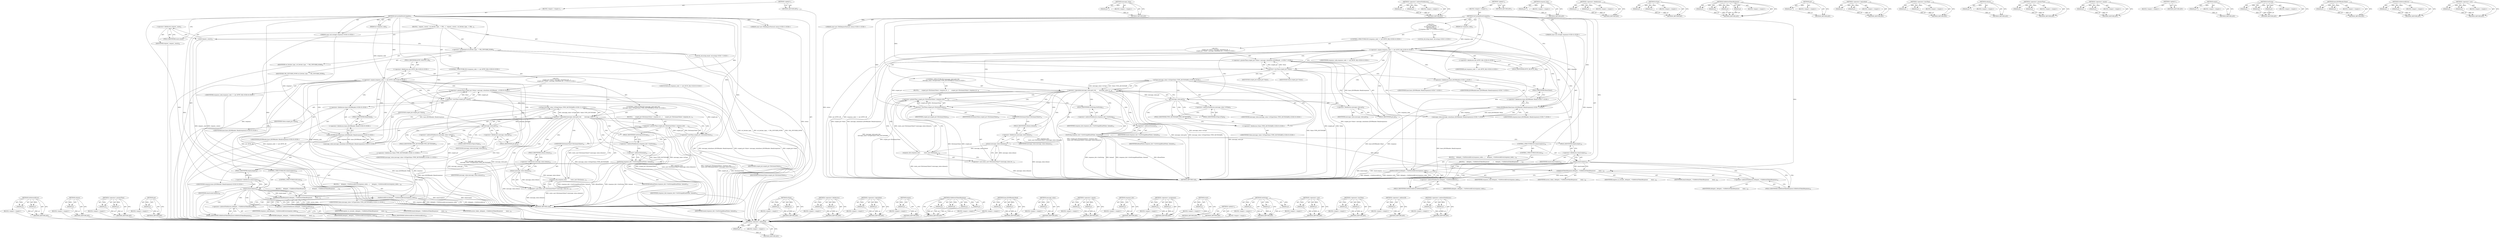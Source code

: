 digraph "&lt;operator&gt;.indirectFieldAccess" {
vulnerable_175 [label=<(METHOD,&lt;operator&gt;.addressOf)>];
vulnerable_176 [label=<(PARAM,p1)>];
vulnerable_177 [label=<(BLOCK,&lt;empty&gt;,&lt;empty&gt;)>];
vulnerable_178 [label=<(METHOD_RETURN,ANY)>];
vulnerable_128 [label=<(METHOD,message_value)>];
vulnerable_129 [label=<(PARAM,p1)>];
vulnerable_130 [label=<(BLOCK,&lt;empty&gt;,&lt;empty&gt;)>];
vulnerable_131 [label=<(METHOD_RETURN,ANY)>];
vulnerable_151 [label=<(METHOD,&lt;operator&gt;.indirectFieldAccess)>];
vulnerable_152 [label=<(PARAM,p1)>];
vulnerable_153 [label=<(PARAM,p2)>];
vulnerable_154 [label=<(BLOCK,&lt;empty&gt;,&lt;empty&gt;)>];
vulnerable_155 [label=<(METHOD_RETURN,ANY)>];
vulnerable_6 [label=<(METHOD,&lt;global&gt;)<SUB>1</SUB>>];
vulnerable_7 [label=<(BLOCK,&lt;empty&gt;,&lt;empty&gt;)<SUB>1</SUB>>];
vulnerable_8 [label=<(METHOD,OnUserInfoFetchComplete)<SUB>1</SUB>>];
vulnerable_9 [label="<(PARAM,const net::URLRequestStatus&amp; status)<SUB>2</SUB>>"];
vulnerable_10 [label=<(PARAM,int response_code)<SUB>3</SUB>>];
vulnerable_11 [label="<(PARAM,const std::string&amp; response)<SUB>4</SUB>>"];
vulnerable_12 [label="<(BLOCK,{
   std::string email;
   if (response_code ==...,{
   std::string email;
   if (response_code ==...)<SUB>4</SUB>>"];
vulnerable_13 [label="<(LOCAL,std.string email: std.string)<SUB>5</SUB>>"];
vulnerable_14 [label="<(CONTROL_STRUCTURE,IF,if (response_code == net::HTTP_OK))<SUB>6</SUB>>"];
vulnerable_15 [label="<(&lt;operator&gt;.equals,response_code == net::HTTP_OK)<SUB>6</SUB>>"];
vulnerable_16 [label="<(IDENTIFIER,response_code,response_code == net::HTTP_OK)<SUB>6</SUB>>"];
vulnerable_17 [label="<(&lt;operator&gt;.fieldAccess,net::HTTP_OK)<SUB>6</SUB>>"];
vulnerable_18 [label="<(IDENTIFIER,net,response_code == net::HTTP_OK)<SUB>6</SUB>>"];
vulnerable_19 [label=<(FIELD_IDENTIFIER,HTTP_OK,HTTP_OK)<SUB>6</SUB>>];
vulnerable_20 [label="<(BLOCK,{
     scoped_ptr&lt;Value&gt; message_value(base::JS...,{
     scoped_ptr&lt;Value&gt; message_value(base::JS...)<SUB>6</SUB>>"];
vulnerable_21 [label="<(&lt;operator&gt;.greaterThan,scoped_ptr&lt;Value&gt; message_value(base::JSONReade...)<SUB>7</SUB>>"];
vulnerable_22 [label=<(&lt;operator&gt;.lessThan,scoped_ptr&lt;Value)<SUB>7</SUB>>];
vulnerable_23 [label=<(IDENTIFIER,scoped_ptr,scoped_ptr&lt;Value)<SUB>7</SUB>>];
vulnerable_24 [label=<(IDENTIFIER,Value,scoped_ptr&lt;Value)<SUB>7</SUB>>];
vulnerable_25 [label="<(message_value,message_value(base::JSONReader::Read(response)))<SUB>7</SUB>>"];
vulnerable_26 [label="<(base.JSONReader.Read,base::JSONReader::Read(response))<SUB>7</SUB>>"];
vulnerable_27 [label="<(&lt;operator&gt;.fieldAccess,base::JSONReader::Read)<SUB>7</SUB>>"];
vulnerable_28 [label="<(&lt;operator&gt;.fieldAccess,base::JSONReader)<SUB>7</SUB>>"];
vulnerable_29 [label="<(IDENTIFIER,base,base::JSONReader::Read(response))<SUB>7</SUB>>"];
vulnerable_30 [label="<(IDENTIFIER,JSONReader,base::JSONReader::Read(response))<SUB>7</SUB>>"];
vulnerable_31 [label=<(FIELD_IDENTIFIER,Read,Read)<SUB>7</SUB>>];
vulnerable_32 [label="<(IDENTIFIER,response,base::JSONReader::Read(response))<SUB>7</SUB>>"];
vulnerable_33 [label="<(CONTROL_STRUCTURE,IF,if (message_value.get() &amp;&amp;
        message_value-&gt;IsType(Value::TYPE_DICTIONARY)))<SUB>8</SUB>>"];
vulnerable_34 [label=<(&lt;operator&gt;.logicalAnd,message_value.get() &amp;&amp;
        message_value-&gt;I...)<SUB>8</SUB>>];
vulnerable_35 [label=<(get,message_value.get())<SUB>8</SUB>>];
vulnerable_36 [label=<(&lt;operator&gt;.fieldAccess,message_value.get)<SUB>8</SUB>>];
vulnerable_37 [label=<(IDENTIFIER,message_value,message_value.get())<SUB>8</SUB>>];
vulnerable_38 [label=<(FIELD_IDENTIFIER,get,get)<SUB>8</SUB>>];
vulnerable_39 [label="<(IsType,message_value-&gt;IsType(Value::TYPE_DICTIONARY))<SUB>9</SUB>>"];
vulnerable_40 [label=<(&lt;operator&gt;.indirectFieldAccess,message_value-&gt;IsType)<SUB>9</SUB>>];
vulnerable_41 [label="<(IDENTIFIER,message_value,message_value-&gt;IsType(Value::TYPE_DICTIONARY))<SUB>9</SUB>>"];
vulnerable_42 [label=<(FIELD_IDENTIFIER,IsType,IsType)<SUB>9</SUB>>];
vulnerable_43 [label="<(&lt;operator&gt;.fieldAccess,Value::TYPE_DICTIONARY)<SUB>9</SUB>>"];
vulnerable_44 [label="<(IDENTIFIER,Value,message_value-&gt;IsType(Value::TYPE_DICTIONARY))<SUB>9</SUB>>"];
vulnerable_45 [label=<(FIELD_IDENTIFIER,TYPE_DICTIONARY,TYPE_DICTIONARY)<SUB>9</SUB>>];
vulnerable_46 [label=<(BLOCK,{
      scoped_ptr&lt;DictionaryValue&gt; response_di...,{
      scoped_ptr&lt;DictionaryValue&gt; response_di...)<SUB>9</SUB>>];
vulnerable_47 [label=<(&lt;operator&gt;.greaterThan,scoped_ptr&lt;DictionaryValue&gt; response_dict(
    ...)<SUB>10</SUB>>];
vulnerable_48 [label=<(&lt;operator&gt;.lessThan,scoped_ptr&lt;DictionaryValue)<SUB>10</SUB>>];
vulnerable_49 [label=<(IDENTIFIER,scoped_ptr,scoped_ptr&lt;DictionaryValue)<SUB>10</SUB>>];
vulnerable_50 [label=<(IDENTIFIER,DictionaryValue,scoped_ptr&lt;DictionaryValue)<SUB>10</SUB>>];
vulnerable_51 [label=<(response_dict,response_dict(
          static_cast&lt;Dictionary...)<SUB>10</SUB>>];
vulnerable_52 [label=<(&lt;operator&gt;.cast,static_cast&lt;DictionaryValue*&gt;(message_value.rel...)<SUB>11</SUB>>];
vulnerable_53 [label=<(UNKNOWN,DictionaryValue*,DictionaryValue*)<SUB>11</SUB>>];
vulnerable_54 [label=<(release,message_value.release())<SUB>11</SUB>>];
vulnerable_55 [label=<(&lt;operator&gt;.fieldAccess,message_value.release)<SUB>11</SUB>>];
vulnerable_56 [label=<(IDENTIFIER,message_value,message_value.release())<SUB>11</SUB>>];
vulnerable_57 [label=<(FIELD_IDENTIFIER,release,release)<SUB>11</SUB>>];
vulnerable_58 [label=<(GetString,response_dict-&gt;GetString(kEmailValue, &amp;email))<SUB>12</SUB>>];
vulnerable_59 [label=<(&lt;operator&gt;.indirectFieldAccess,response_dict-&gt;GetString)<SUB>12</SUB>>];
vulnerable_60 [label=<(IDENTIFIER,response_dict,response_dict-&gt;GetString(kEmailValue, &amp;email))<SUB>12</SUB>>];
vulnerable_61 [label=<(FIELD_IDENTIFIER,GetString,GetString)<SUB>12</SUB>>];
vulnerable_62 [label=<(IDENTIFIER,kEmailValue,response_dict-&gt;GetString(kEmailValue, &amp;email))<SUB>12</SUB>>];
vulnerable_63 [label=<(&lt;operator&gt;.addressOf,&amp;email)<SUB>12</SUB>>];
vulnerable_64 [label=<(IDENTIFIER,email,response_dict-&gt;GetString(kEmailValue, &amp;email))<SUB>12</SUB>>];
vulnerable_65 [label=<(CONTROL_STRUCTURE,IF,if (email.empty()))<SUB>16</SUB>>];
vulnerable_66 [label=<(empty,email.empty())<SUB>16</SUB>>];
vulnerable_67 [label=<(&lt;operator&gt;.fieldAccess,email.empty)<SUB>16</SUB>>];
vulnerable_68 [label=<(IDENTIFIER,email,email.empty())<SUB>16</SUB>>];
vulnerable_69 [label=<(FIELD_IDENTIFIER,empty,empty)<SUB>16</SUB>>];
vulnerable_70 [label=<(BLOCK,{
    delegate_-&gt;OnNetworkError(response_code);...,{
    delegate_-&gt;OnNetworkError(response_code);...)<SUB>16</SUB>>];
vulnerable_71 [label=<(OnNetworkError,delegate_-&gt;OnNetworkError(response_code))<SUB>17</SUB>>];
vulnerable_72 [label=<(&lt;operator&gt;.indirectFieldAccess,delegate_-&gt;OnNetworkError)<SUB>17</SUB>>];
vulnerable_73 [label=<(IDENTIFIER,delegate_,delegate_-&gt;OnNetworkError(response_code))<SUB>17</SUB>>];
vulnerable_74 [label=<(FIELD_IDENTIFIER,OnNetworkError,OnNetworkError)<SUB>17</SUB>>];
vulnerable_75 [label=<(IDENTIFIER,response_code,delegate_-&gt;OnNetworkError(response_code))<SUB>17</SUB>>];
vulnerable_76 [label=<(CONTROL_STRUCTURE,ELSE,else)<SUB>18</SUB>>];
vulnerable_77 [label=<(BLOCK,{
    delegate_-&gt;OnRefreshTokenResponse(
      ...,{
    delegate_-&gt;OnRefreshTokenResponse(
      ...)<SUB>18</SUB>>];
vulnerable_78 [label=<(OnRefreshTokenResponse,delegate_-&gt;OnRefreshTokenResponse(
        emai...)<SUB>19</SUB>>];
vulnerable_79 [label=<(&lt;operator&gt;.indirectFieldAccess,delegate_-&gt;OnRefreshTokenResponse)<SUB>19</SUB>>];
vulnerable_80 [label=<(IDENTIFIER,delegate_,delegate_-&gt;OnRefreshTokenResponse(
        emai...)<SUB>19</SUB>>];
vulnerable_81 [label=<(FIELD_IDENTIFIER,OnRefreshTokenResponse,OnRefreshTokenResponse)<SUB>19</SUB>>];
vulnerable_82 [label=<(IDENTIFIER,email,delegate_-&gt;OnRefreshTokenResponse(
        emai...)<SUB>20</SUB>>];
vulnerable_83 [label=<(IDENTIFIER,access_token_,delegate_-&gt;OnRefreshTokenResponse(
        emai...)<SUB>20</SUB>>];
vulnerable_84 [label=<(IDENTIFIER,expires_in_seconds_,delegate_-&gt;OnRefreshTokenResponse(
        emai...)<SUB>20</SUB>>];
vulnerable_85 [label=<(METHOD_RETURN,void)<SUB>1</SUB>>];
vulnerable_87 [label=<(METHOD_RETURN,ANY)<SUB>1</SUB>>];
vulnerable_156 [label=<(METHOD,response_dict)>];
vulnerable_157 [label=<(PARAM,p1)>];
vulnerable_158 [label=<(BLOCK,&lt;empty&gt;,&lt;empty&gt;)>];
vulnerable_159 [label=<(METHOD_RETURN,ANY)>];
vulnerable_113 [label=<(METHOD,&lt;operator&gt;.fieldAccess)>];
vulnerable_114 [label=<(PARAM,p1)>];
vulnerable_115 [label=<(PARAM,p2)>];
vulnerable_116 [label=<(BLOCK,&lt;empty&gt;,&lt;empty&gt;)>];
vulnerable_117 [label=<(METHOD_RETURN,ANY)>];
vulnerable_146 [label=<(METHOD,IsType)>];
vulnerable_147 [label=<(PARAM,p1)>];
vulnerable_148 [label=<(PARAM,p2)>];
vulnerable_149 [label=<(BLOCK,&lt;empty&gt;,&lt;empty&gt;)>];
vulnerable_150 [label=<(METHOD_RETURN,ANY)>];
vulnerable_188 [label=<(METHOD,OnRefreshTokenResponse)>];
vulnerable_189 [label=<(PARAM,p1)>];
vulnerable_190 [label=<(PARAM,p2)>];
vulnerable_191 [label=<(PARAM,p3)>];
vulnerable_192 [label=<(PARAM,p4)>];
vulnerable_193 [label=<(BLOCK,&lt;empty&gt;,&lt;empty&gt;)>];
vulnerable_194 [label=<(METHOD_RETURN,ANY)>];
vulnerable_142 [label=<(METHOD,get)>];
vulnerable_143 [label=<(PARAM,p1)>];
vulnerable_144 [label=<(BLOCK,&lt;empty&gt;,&lt;empty&gt;)>];
vulnerable_145 [label=<(METHOD_RETURN,ANY)>];
vulnerable_137 [label=<(METHOD,&lt;operator&gt;.logicalAnd)>];
vulnerable_138 [label=<(PARAM,p1)>];
vulnerable_139 [label=<(PARAM,p2)>];
vulnerable_140 [label=<(BLOCK,&lt;empty&gt;,&lt;empty&gt;)>];
vulnerable_141 [label=<(METHOD_RETURN,ANY)>];
vulnerable_123 [label=<(METHOD,&lt;operator&gt;.lessThan)>];
vulnerable_124 [label=<(PARAM,p1)>];
vulnerable_125 [label=<(PARAM,p2)>];
vulnerable_126 [label=<(BLOCK,&lt;empty&gt;,&lt;empty&gt;)>];
vulnerable_127 [label=<(METHOD_RETURN,ANY)>];
vulnerable_165 [label=<(METHOD,release)>];
vulnerable_166 [label=<(PARAM,p1)>];
vulnerable_167 [label=<(BLOCK,&lt;empty&gt;,&lt;empty&gt;)>];
vulnerable_168 [label=<(METHOD_RETURN,ANY)>];
vulnerable_118 [label=<(METHOD,&lt;operator&gt;.greaterThan)>];
vulnerable_119 [label=<(PARAM,p1)>];
vulnerable_120 [label=<(PARAM,p2)>];
vulnerable_121 [label=<(BLOCK,&lt;empty&gt;,&lt;empty&gt;)>];
vulnerable_122 [label=<(METHOD_RETURN,ANY)>];
vulnerable_108 [label=<(METHOD,&lt;operator&gt;.equals)>];
vulnerable_109 [label=<(PARAM,p1)>];
vulnerable_110 [label=<(PARAM,p2)>];
vulnerable_111 [label=<(BLOCK,&lt;empty&gt;,&lt;empty&gt;)>];
vulnerable_112 [label=<(METHOD_RETURN,ANY)>];
vulnerable_102 [label=<(METHOD,&lt;global&gt;)<SUB>1</SUB>>];
vulnerable_103 [label=<(BLOCK,&lt;empty&gt;,&lt;empty&gt;)>];
vulnerable_104 [label=<(METHOD_RETURN,ANY)>];
vulnerable_179 [label=<(METHOD,empty)>];
vulnerable_180 [label=<(PARAM,p1)>];
vulnerable_181 [label=<(BLOCK,&lt;empty&gt;,&lt;empty&gt;)>];
vulnerable_182 [label=<(METHOD_RETURN,ANY)>];
vulnerable_169 [label=<(METHOD,GetString)>];
vulnerable_170 [label=<(PARAM,p1)>];
vulnerable_171 [label=<(PARAM,p2)>];
vulnerable_172 [label=<(PARAM,p3)>];
vulnerable_173 [label=<(BLOCK,&lt;empty&gt;,&lt;empty&gt;)>];
vulnerable_174 [label=<(METHOD_RETURN,ANY)>];
vulnerable_132 [label=<(METHOD,base.JSONReader.Read)>];
vulnerable_133 [label=<(PARAM,p1)>];
vulnerable_134 [label=<(PARAM,p2)>];
vulnerable_135 [label=<(BLOCK,&lt;empty&gt;,&lt;empty&gt;)>];
vulnerable_136 [label=<(METHOD_RETURN,ANY)>];
vulnerable_183 [label=<(METHOD,OnNetworkError)>];
vulnerable_184 [label=<(PARAM,p1)>];
vulnerable_185 [label=<(PARAM,p2)>];
vulnerable_186 [label=<(BLOCK,&lt;empty&gt;,&lt;empty&gt;)>];
vulnerable_187 [label=<(METHOD_RETURN,ANY)>];
vulnerable_160 [label=<(METHOD,&lt;operator&gt;.cast)>];
vulnerable_161 [label=<(PARAM,p1)>];
vulnerable_162 [label=<(PARAM,p2)>];
vulnerable_163 [label=<(BLOCK,&lt;empty&gt;,&lt;empty&gt;)>];
vulnerable_164 [label=<(METHOD_RETURN,ANY)>];
fixed_199 [label=<(METHOD,OnNetworkError)>];
fixed_200 [label=<(PARAM,p1)>];
fixed_201 [label=<(PARAM,p2)>];
fixed_202 [label=<(BLOCK,&lt;empty&gt;,&lt;empty&gt;)>];
fixed_203 [label=<(METHOD_RETURN,ANY)>];
fixed_181 [label=<(METHOD,release)>];
fixed_182 [label=<(PARAM,p1)>];
fixed_183 [label=<(BLOCK,&lt;empty&gt;,&lt;empty&gt;)>];
fixed_184 [label=<(METHOD_RETURN,ANY)>];
fixed_134 [label=<(METHOD,&lt;operator&gt;.greaterThan)>];
fixed_135 [label=<(PARAM,p1)>];
fixed_136 [label=<(PARAM,p2)>];
fixed_137 [label=<(BLOCK,&lt;empty&gt;,&lt;empty&gt;)>];
fixed_138 [label=<(METHOD_RETURN,ANY)>];
fixed_158 [label=<(METHOD,get)>];
fixed_159 [label=<(PARAM,p1)>];
fixed_160 [label=<(BLOCK,&lt;empty&gt;,&lt;empty&gt;)>];
fixed_161 [label=<(METHOD_RETURN,ANY)>];
fixed_6 [label=<(METHOD,&lt;global&gt;)<SUB>1</SUB>>];
fixed_7 [label=<(BLOCK,&lt;empty&gt;,&lt;empty&gt;)<SUB>1</SUB>>];
fixed_8 [label=<(METHOD,OnUserInfoFetchComplete)<SUB>1</SUB>>];
fixed_9 [label="<(PARAM,const net::URLRequestStatus&amp; status)<SUB>2</SUB>>"];
fixed_10 [label=<(PARAM,int response_code)<SUB>3</SUB>>];
fixed_11 [label="<(PARAM,const std::string&amp; response)<SUB>4</SUB>>"];
fixed_12 [label=<(BLOCK,{
  request_.reset();
  url_fetcher_type_ = URL...,{
  request_.reset();
  url_fetcher_type_ = URL...)<SUB>4</SUB>>];
fixed_13 [label=<(reset,request_.reset())<SUB>5</SUB>>];
fixed_14 [label=<(&lt;operator&gt;.fieldAccess,request_.reset)<SUB>5</SUB>>];
fixed_15 [label=<(IDENTIFIER,request_,request_.reset())<SUB>5</SUB>>];
fixed_16 [label=<(FIELD_IDENTIFIER,reset,reset)<SUB>5</SUB>>];
fixed_17 [label=<(&lt;operator&gt;.assignment,url_fetcher_type_ = URL_FETCHER_NONE)<SUB>6</SUB>>];
fixed_18 [label=<(IDENTIFIER,url_fetcher_type_,url_fetcher_type_ = URL_FETCHER_NONE)<SUB>6</SUB>>];
fixed_19 [label=<(IDENTIFIER,URL_FETCHER_NONE,url_fetcher_type_ = URL_FETCHER_NONE)<SUB>6</SUB>>];
fixed_20 [label="<(LOCAL,std.string email: std.string)<SUB>7</SUB>>"];
fixed_21 [label="<(CONTROL_STRUCTURE,IF,if (response_code == net::HTTP_OK))<SUB>8</SUB>>"];
fixed_22 [label="<(&lt;operator&gt;.equals,response_code == net::HTTP_OK)<SUB>8</SUB>>"];
fixed_23 [label="<(IDENTIFIER,response_code,response_code == net::HTTP_OK)<SUB>8</SUB>>"];
fixed_24 [label="<(&lt;operator&gt;.fieldAccess,net::HTTP_OK)<SUB>8</SUB>>"];
fixed_25 [label="<(IDENTIFIER,net,response_code == net::HTTP_OK)<SUB>8</SUB>>"];
fixed_26 [label=<(FIELD_IDENTIFIER,HTTP_OK,HTTP_OK)<SUB>8</SUB>>];
fixed_27 [label="<(BLOCK,{
     scoped_ptr&lt;Value&gt; message_value(base::JS...,{
     scoped_ptr&lt;Value&gt; message_value(base::JS...)<SUB>8</SUB>>"];
fixed_28 [label="<(&lt;operator&gt;.greaterThan,scoped_ptr&lt;Value&gt; message_value(base::JSONReade...)<SUB>9</SUB>>"];
fixed_29 [label=<(&lt;operator&gt;.lessThan,scoped_ptr&lt;Value)<SUB>9</SUB>>];
fixed_30 [label=<(IDENTIFIER,scoped_ptr,scoped_ptr&lt;Value)<SUB>9</SUB>>];
fixed_31 [label=<(IDENTIFIER,Value,scoped_ptr&lt;Value)<SUB>9</SUB>>];
fixed_32 [label="<(message_value,message_value(base::JSONReader::Read(response)))<SUB>9</SUB>>"];
fixed_33 [label="<(base.JSONReader.Read,base::JSONReader::Read(response))<SUB>9</SUB>>"];
fixed_34 [label="<(&lt;operator&gt;.fieldAccess,base::JSONReader::Read)<SUB>9</SUB>>"];
fixed_35 [label="<(&lt;operator&gt;.fieldAccess,base::JSONReader)<SUB>9</SUB>>"];
fixed_36 [label="<(IDENTIFIER,base,base::JSONReader::Read(response))<SUB>9</SUB>>"];
fixed_37 [label="<(IDENTIFIER,JSONReader,base::JSONReader::Read(response))<SUB>9</SUB>>"];
fixed_38 [label=<(FIELD_IDENTIFIER,Read,Read)<SUB>9</SUB>>];
fixed_39 [label="<(IDENTIFIER,response,base::JSONReader::Read(response))<SUB>9</SUB>>"];
fixed_40 [label="<(CONTROL_STRUCTURE,IF,if (message_value.get() &amp;&amp;
        message_value-&gt;IsType(Value::TYPE_DICTIONARY)))<SUB>10</SUB>>"];
fixed_41 [label=<(&lt;operator&gt;.logicalAnd,message_value.get() &amp;&amp;
        message_value-&gt;I...)<SUB>10</SUB>>];
fixed_42 [label=<(get,message_value.get())<SUB>10</SUB>>];
fixed_43 [label=<(&lt;operator&gt;.fieldAccess,message_value.get)<SUB>10</SUB>>];
fixed_44 [label=<(IDENTIFIER,message_value,message_value.get())<SUB>10</SUB>>];
fixed_45 [label=<(FIELD_IDENTIFIER,get,get)<SUB>10</SUB>>];
fixed_46 [label="<(IsType,message_value-&gt;IsType(Value::TYPE_DICTIONARY))<SUB>11</SUB>>"];
fixed_47 [label=<(&lt;operator&gt;.indirectFieldAccess,message_value-&gt;IsType)<SUB>11</SUB>>];
fixed_48 [label="<(IDENTIFIER,message_value,message_value-&gt;IsType(Value::TYPE_DICTIONARY))<SUB>11</SUB>>"];
fixed_49 [label=<(FIELD_IDENTIFIER,IsType,IsType)<SUB>11</SUB>>];
fixed_50 [label="<(&lt;operator&gt;.fieldAccess,Value::TYPE_DICTIONARY)<SUB>11</SUB>>"];
fixed_51 [label="<(IDENTIFIER,Value,message_value-&gt;IsType(Value::TYPE_DICTIONARY))<SUB>11</SUB>>"];
fixed_52 [label=<(FIELD_IDENTIFIER,TYPE_DICTIONARY,TYPE_DICTIONARY)<SUB>11</SUB>>];
fixed_53 [label=<(BLOCK,{
      scoped_ptr&lt;DictionaryValue&gt; response_di...,{
      scoped_ptr&lt;DictionaryValue&gt; response_di...)<SUB>11</SUB>>];
fixed_54 [label=<(&lt;operator&gt;.greaterThan,scoped_ptr&lt;DictionaryValue&gt; response_dict(
    ...)<SUB>12</SUB>>];
fixed_55 [label=<(&lt;operator&gt;.lessThan,scoped_ptr&lt;DictionaryValue)<SUB>12</SUB>>];
fixed_56 [label=<(IDENTIFIER,scoped_ptr,scoped_ptr&lt;DictionaryValue)<SUB>12</SUB>>];
fixed_57 [label=<(IDENTIFIER,DictionaryValue,scoped_ptr&lt;DictionaryValue)<SUB>12</SUB>>];
fixed_58 [label=<(response_dict,response_dict(
          static_cast&lt;Dictionary...)<SUB>12</SUB>>];
fixed_59 [label=<(&lt;operator&gt;.cast,static_cast&lt;DictionaryValue*&gt;(message_value.rel...)<SUB>13</SUB>>];
fixed_60 [label=<(UNKNOWN,DictionaryValue*,DictionaryValue*)<SUB>13</SUB>>];
fixed_61 [label=<(release,message_value.release())<SUB>13</SUB>>];
fixed_62 [label=<(&lt;operator&gt;.fieldAccess,message_value.release)<SUB>13</SUB>>];
fixed_63 [label=<(IDENTIFIER,message_value,message_value.release())<SUB>13</SUB>>];
fixed_64 [label=<(FIELD_IDENTIFIER,release,release)<SUB>13</SUB>>];
fixed_65 [label=<(GetString,response_dict-&gt;GetString(kEmailValue, &amp;email))<SUB>14</SUB>>];
fixed_66 [label=<(&lt;operator&gt;.indirectFieldAccess,response_dict-&gt;GetString)<SUB>14</SUB>>];
fixed_67 [label=<(IDENTIFIER,response_dict,response_dict-&gt;GetString(kEmailValue, &amp;email))<SUB>14</SUB>>];
fixed_68 [label=<(FIELD_IDENTIFIER,GetString,GetString)<SUB>14</SUB>>];
fixed_69 [label=<(IDENTIFIER,kEmailValue,response_dict-&gt;GetString(kEmailValue, &amp;email))<SUB>14</SUB>>];
fixed_70 [label=<(&lt;operator&gt;.addressOf,&amp;email)<SUB>14</SUB>>];
fixed_71 [label=<(IDENTIFIER,email,response_dict-&gt;GetString(kEmailValue, &amp;email))<SUB>14</SUB>>];
fixed_72 [label=<(CONTROL_STRUCTURE,IF,if (email.empty()))<SUB>18</SUB>>];
fixed_73 [label=<(empty,email.empty())<SUB>18</SUB>>];
fixed_74 [label=<(&lt;operator&gt;.fieldAccess,email.empty)<SUB>18</SUB>>];
fixed_75 [label=<(IDENTIFIER,email,email.empty())<SUB>18</SUB>>];
fixed_76 [label=<(FIELD_IDENTIFIER,empty,empty)<SUB>18</SUB>>];
fixed_77 [label=<(BLOCK,{
    delegate_-&gt;OnNetworkError(response_code);...,{
    delegate_-&gt;OnNetworkError(response_code);...)<SUB>18</SUB>>];
fixed_78 [label=<(OnNetworkError,delegate_-&gt;OnNetworkError(response_code))<SUB>19</SUB>>];
fixed_79 [label=<(&lt;operator&gt;.indirectFieldAccess,delegate_-&gt;OnNetworkError)<SUB>19</SUB>>];
fixed_80 [label=<(IDENTIFIER,delegate_,delegate_-&gt;OnNetworkError(response_code))<SUB>19</SUB>>];
fixed_81 [label=<(FIELD_IDENTIFIER,OnNetworkError,OnNetworkError)<SUB>19</SUB>>];
fixed_82 [label=<(IDENTIFIER,response_code,delegate_-&gt;OnNetworkError(response_code))<SUB>19</SUB>>];
fixed_83 [label=<(CONTROL_STRUCTURE,ELSE,else)<SUB>20</SUB>>];
fixed_84 [label=<(BLOCK,{
    delegate_-&gt;OnRefreshTokenResponse(
      ...,{
    delegate_-&gt;OnRefreshTokenResponse(
      ...)<SUB>20</SUB>>];
fixed_85 [label=<(OnRefreshTokenResponse,delegate_-&gt;OnRefreshTokenResponse(
        emai...)<SUB>21</SUB>>];
fixed_86 [label=<(&lt;operator&gt;.indirectFieldAccess,delegate_-&gt;OnRefreshTokenResponse)<SUB>21</SUB>>];
fixed_87 [label=<(IDENTIFIER,delegate_,delegate_-&gt;OnRefreshTokenResponse(
        emai...)<SUB>21</SUB>>];
fixed_88 [label=<(FIELD_IDENTIFIER,OnRefreshTokenResponse,OnRefreshTokenResponse)<SUB>21</SUB>>];
fixed_89 [label=<(IDENTIFIER,email,delegate_-&gt;OnRefreshTokenResponse(
        emai...)<SUB>22</SUB>>];
fixed_90 [label=<(IDENTIFIER,access_token_,delegate_-&gt;OnRefreshTokenResponse(
        emai...)<SUB>22</SUB>>];
fixed_91 [label=<(IDENTIFIER,expires_in_seconds_,delegate_-&gt;OnRefreshTokenResponse(
        emai...)<SUB>22</SUB>>];
fixed_92 [label=<(METHOD_RETURN,void)<SUB>1</SUB>>];
fixed_94 [label=<(METHOD_RETURN,ANY)<SUB>1</SUB>>];
fixed_162 [label=<(METHOD,IsType)>];
fixed_163 [label=<(PARAM,p1)>];
fixed_164 [label=<(PARAM,p2)>];
fixed_165 [label=<(BLOCK,&lt;empty&gt;,&lt;empty&gt;)>];
fixed_166 [label=<(METHOD_RETURN,ANY)>];
fixed_119 [label=<(METHOD,&lt;operator&gt;.fieldAccess)>];
fixed_120 [label=<(PARAM,p1)>];
fixed_121 [label=<(PARAM,p2)>];
fixed_122 [label=<(BLOCK,&lt;empty&gt;,&lt;empty&gt;)>];
fixed_123 [label=<(METHOD_RETURN,ANY)>];
fixed_153 [label=<(METHOD,&lt;operator&gt;.logicalAnd)>];
fixed_154 [label=<(PARAM,p1)>];
fixed_155 [label=<(PARAM,p2)>];
fixed_156 [label=<(BLOCK,&lt;empty&gt;,&lt;empty&gt;)>];
fixed_157 [label=<(METHOD_RETURN,ANY)>];
fixed_195 [label=<(METHOD,empty)>];
fixed_196 [label=<(PARAM,p1)>];
fixed_197 [label=<(BLOCK,&lt;empty&gt;,&lt;empty&gt;)>];
fixed_198 [label=<(METHOD_RETURN,ANY)>];
fixed_204 [label=<(METHOD,OnRefreshTokenResponse)>];
fixed_205 [label=<(PARAM,p1)>];
fixed_206 [label=<(PARAM,p2)>];
fixed_207 [label=<(PARAM,p3)>];
fixed_208 [label=<(PARAM,p4)>];
fixed_209 [label=<(BLOCK,&lt;empty&gt;,&lt;empty&gt;)>];
fixed_210 [label=<(METHOD_RETURN,ANY)>];
fixed_148 [label=<(METHOD,base.JSONReader.Read)>];
fixed_149 [label=<(PARAM,p1)>];
fixed_150 [label=<(PARAM,p2)>];
fixed_151 [label=<(BLOCK,&lt;empty&gt;,&lt;empty&gt;)>];
fixed_152 [label=<(METHOD_RETURN,ANY)>];
fixed_144 [label=<(METHOD,message_value)>];
fixed_145 [label=<(PARAM,p1)>];
fixed_146 [label=<(BLOCK,&lt;empty&gt;,&lt;empty&gt;)>];
fixed_147 [label=<(METHOD_RETURN,ANY)>];
fixed_129 [label=<(METHOD,&lt;operator&gt;.equals)>];
fixed_130 [label=<(PARAM,p1)>];
fixed_131 [label=<(PARAM,p2)>];
fixed_132 [label=<(BLOCK,&lt;empty&gt;,&lt;empty&gt;)>];
fixed_133 [label=<(METHOD_RETURN,ANY)>];
fixed_172 [label=<(METHOD,response_dict)>];
fixed_173 [label=<(PARAM,p1)>];
fixed_174 [label=<(BLOCK,&lt;empty&gt;,&lt;empty&gt;)>];
fixed_175 [label=<(METHOD_RETURN,ANY)>];
fixed_124 [label=<(METHOD,&lt;operator&gt;.assignment)>];
fixed_125 [label=<(PARAM,p1)>];
fixed_126 [label=<(PARAM,p2)>];
fixed_127 [label=<(BLOCK,&lt;empty&gt;,&lt;empty&gt;)>];
fixed_128 [label=<(METHOD_RETURN,ANY)>];
fixed_115 [label=<(METHOD,reset)>];
fixed_116 [label=<(PARAM,p1)>];
fixed_117 [label=<(BLOCK,&lt;empty&gt;,&lt;empty&gt;)>];
fixed_118 [label=<(METHOD_RETURN,ANY)>];
fixed_109 [label=<(METHOD,&lt;global&gt;)<SUB>1</SUB>>];
fixed_110 [label=<(BLOCK,&lt;empty&gt;,&lt;empty&gt;)>];
fixed_111 [label=<(METHOD_RETURN,ANY)>];
fixed_185 [label=<(METHOD,GetString)>];
fixed_186 [label=<(PARAM,p1)>];
fixed_187 [label=<(PARAM,p2)>];
fixed_188 [label=<(PARAM,p3)>];
fixed_189 [label=<(BLOCK,&lt;empty&gt;,&lt;empty&gt;)>];
fixed_190 [label=<(METHOD_RETURN,ANY)>];
fixed_176 [label=<(METHOD,&lt;operator&gt;.cast)>];
fixed_177 [label=<(PARAM,p1)>];
fixed_178 [label=<(PARAM,p2)>];
fixed_179 [label=<(BLOCK,&lt;empty&gt;,&lt;empty&gt;)>];
fixed_180 [label=<(METHOD_RETURN,ANY)>];
fixed_139 [label=<(METHOD,&lt;operator&gt;.lessThan)>];
fixed_140 [label=<(PARAM,p1)>];
fixed_141 [label=<(PARAM,p2)>];
fixed_142 [label=<(BLOCK,&lt;empty&gt;,&lt;empty&gt;)>];
fixed_143 [label=<(METHOD_RETURN,ANY)>];
fixed_191 [label=<(METHOD,&lt;operator&gt;.addressOf)>];
fixed_192 [label=<(PARAM,p1)>];
fixed_193 [label=<(BLOCK,&lt;empty&gt;,&lt;empty&gt;)>];
fixed_194 [label=<(METHOD_RETURN,ANY)>];
fixed_167 [label=<(METHOD,&lt;operator&gt;.indirectFieldAccess)>];
fixed_168 [label=<(PARAM,p1)>];
fixed_169 [label=<(PARAM,p2)>];
fixed_170 [label=<(BLOCK,&lt;empty&gt;,&lt;empty&gt;)>];
fixed_171 [label=<(METHOD_RETURN,ANY)>];
vulnerable_175 -> vulnerable_176  [key=0, label="AST: "];
vulnerable_175 -> vulnerable_176  [key=1, label="DDG: "];
vulnerable_175 -> vulnerable_177  [key=0, label="AST: "];
vulnerable_175 -> vulnerable_178  [key=0, label="AST: "];
vulnerable_175 -> vulnerable_178  [key=1, label="CFG: "];
vulnerable_176 -> vulnerable_178  [key=0, label="DDG: p1"];
vulnerable_128 -> vulnerable_129  [key=0, label="AST: "];
vulnerable_128 -> vulnerable_129  [key=1, label="DDG: "];
vulnerable_128 -> vulnerable_130  [key=0, label="AST: "];
vulnerable_128 -> vulnerable_131  [key=0, label="AST: "];
vulnerable_128 -> vulnerable_131  [key=1, label="CFG: "];
vulnerable_129 -> vulnerable_131  [key=0, label="DDG: p1"];
vulnerable_151 -> vulnerable_152  [key=0, label="AST: "];
vulnerable_151 -> vulnerable_152  [key=1, label="DDG: "];
vulnerable_151 -> vulnerable_154  [key=0, label="AST: "];
vulnerable_151 -> vulnerable_153  [key=0, label="AST: "];
vulnerable_151 -> vulnerable_153  [key=1, label="DDG: "];
vulnerable_151 -> vulnerable_155  [key=0, label="AST: "];
vulnerable_151 -> vulnerable_155  [key=1, label="CFG: "];
vulnerable_152 -> vulnerable_155  [key=0, label="DDG: p1"];
vulnerable_153 -> vulnerable_155  [key=0, label="DDG: p2"];
vulnerable_6 -> vulnerable_7  [key=0, label="AST: "];
vulnerable_6 -> vulnerable_87  [key=0, label="AST: "];
vulnerable_6 -> vulnerable_87  [key=1, label="CFG: "];
vulnerable_7 -> vulnerable_8  [key=0, label="AST: "];
vulnerable_8 -> vulnerable_9  [key=0, label="AST: "];
vulnerable_8 -> vulnerable_9  [key=1, label="DDG: "];
vulnerable_8 -> vulnerable_10  [key=0, label="AST: "];
vulnerable_8 -> vulnerable_10  [key=1, label="DDG: "];
vulnerable_8 -> vulnerable_11  [key=0, label="AST: "];
vulnerable_8 -> vulnerable_11  [key=1, label="DDG: "];
vulnerable_8 -> vulnerable_12  [key=0, label="AST: "];
vulnerable_8 -> vulnerable_85  [key=0, label="AST: "];
vulnerable_8 -> vulnerable_19  [key=0, label="CFG: "];
vulnerable_8 -> vulnerable_15  [key=0, label="DDG: "];
vulnerable_8 -> vulnerable_66  [key=0, label="DDG: "];
vulnerable_8 -> vulnerable_71  [key=0, label="DDG: "];
vulnerable_8 -> vulnerable_22  [key=0, label="DDG: "];
vulnerable_8 -> vulnerable_78  [key=0, label="DDG: "];
vulnerable_8 -> vulnerable_26  [key=0, label="DDG: "];
vulnerable_8 -> vulnerable_58  [key=0, label="DDG: "];
vulnerable_8 -> vulnerable_48  [key=0, label="DDG: "];
vulnerable_9 -> vulnerable_85  [key=0, label="DDG: status"];
vulnerable_10 -> vulnerable_15  [key=0, label="DDG: response_code"];
vulnerable_11 -> vulnerable_85  [key=0, label="DDG: response"];
vulnerable_11 -> vulnerable_26  [key=0, label="DDG: response"];
vulnerable_12 -> vulnerable_13  [key=0, label="AST: "];
vulnerable_12 -> vulnerable_14  [key=0, label="AST: "];
vulnerable_12 -> vulnerable_65  [key=0, label="AST: "];
vulnerable_14 -> vulnerable_15  [key=0, label="AST: "];
vulnerable_14 -> vulnerable_20  [key=0, label="AST: "];
vulnerable_15 -> vulnerable_16  [key=0, label="AST: "];
vulnerable_15 -> vulnerable_17  [key=0, label="AST: "];
vulnerable_15 -> vulnerable_22  [key=0, label="CFG: "];
vulnerable_15 -> vulnerable_22  [key=1, label="CDG: "];
vulnerable_15 -> vulnerable_69  [key=0, label="CFG: "];
vulnerable_15 -> vulnerable_85  [key=0, label="DDG: net::HTTP_OK"];
vulnerable_15 -> vulnerable_85  [key=1, label="DDG: response_code == net::HTTP_OK"];
vulnerable_15 -> vulnerable_71  [key=0, label="DDG: response_code"];
vulnerable_15 -> vulnerable_34  [key=0, label="CDG: "];
vulnerable_15 -> vulnerable_21  [key=0, label="CDG: "];
vulnerable_15 -> vulnerable_26  [key=0, label="CDG: "];
vulnerable_15 -> vulnerable_28  [key=0, label="CDG: "];
vulnerable_15 -> vulnerable_38  [key=0, label="CDG: "];
vulnerable_15 -> vulnerable_25  [key=0, label="CDG: "];
vulnerable_15 -> vulnerable_27  [key=0, label="CDG: "];
vulnerable_15 -> vulnerable_35  [key=0, label="CDG: "];
vulnerable_15 -> vulnerable_36  [key=0, label="CDG: "];
vulnerable_15 -> vulnerable_31  [key=0, label="CDG: "];
vulnerable_17 -> vulnerable_18  [key=0, label="AST: "];
vulnerable_17 -> vulnerable_19  [key=0, label="AST: "];
vulnerable_17 -> vulnerable_15  [key=0, label="CFG: "];
vulnerable_19 -> vulnerable_17  [key=0, label="CFG: "];
vulnerable_20 -> vulnerable_21  [key=0, label="AST: "];
vulnerable_20 -> vulnerable_33  [key=0, label="AST: "];
vulnerable_21 -> vulnerable_22  [key=0, label="AST: "];
vulnerable_21 -> vulnerable_25  [key=0, label="AST: "];
vulnerable_21 -> vulnerable_38  [key=0, label="CFG: "];
vulnerable_21 -> vulnerable_85  [key=0, label="DDG: scoped_ptr&lt;Value"];
vulnerable_21 -> vulnerable_85  [key=1, label="DDG: message_value(base::JSONReader::Read(response))"];
vulnerable_21 -> vulnerable_85  [key=2, label="DDG: scoped_ptr&lt;Value&gt; message_value(base::JSONReader::Read(response))"];
vulnerable_22 -> vulnerable_23  [key=0, label="AST: "];
vulnerable_22 -> vulnerable_24  [key=0, label="AST: "];
vulnerable_22 -> vulnerable_28  [key=0, label="CFG: "];
vulnerable_22 -> vulnerable_85  [key=0, label="DDG: scoped_ptr"];
vulnerable_22 -> vulnerable_85  [key=1, label="DDG: Value"];
vulnerable_22 -> vulnerable_21  [key=0, label="DDG: scoped_ptr"];
vulnerable_22 -> vulnerable_21  [key=1, label="DDG: Value"];
vulnerable_22 -> vulnerable_39  [key=0, label="DDG: Value"];
vulnerable_22 -> vulnerable_48  [key=0, label="DDG: scoped_ptr"];
vulnerable_25 -> vulnerable_26  [key=0, label="AST: "];
vulnerable_25 -> vulnerable_21  [key=0, label="CFG: "];
vulnerable_25 -> vulnerable_21  [key=1, label="DDG: base::JSONReader::Read(response)"];
vulnerable_25 -> vulnerable_85  [key=0, label="DDG: base::JSONReader::Read(response)"];
vulnerable_26 -> vulnerable_27  [key=0, label="AST: "];
vulnerable_26 -> vulnerable_32  [key=0, label="AST: "];
vulnerable_26 -> vulnerable_25  [key=0, label="CFG: "];
vulnerable_26 -> vulnerable_25  [key=1, label="DDG: base::JSONReader::Read"];
vulnerable_26 -> vulnerable_25  [key=2, label="DDG: response"];
vulnerable_26 -> vulnerable_85  [key=0, label="DDG: base::JSONReader::Read"];
vulnerable_26 -> vulnerable_85  [key=1, label="DDG: response"];
vulnerable_27 -> vulnerable_28  [key=0, label="AST: "];
vulnerable_27 -> vulnerable_31  [key=0, label="AST: "];
vulnerable_27 -> vulnerable_26  [key=0, label="CFG: "];
vulnerable_28 -> vulnerable_29  [key=0, label="AST: "];
vulnerable_28 -> vulnerable_30  [key=0, label="AST: "];
vulnerable_28 -> vulnerable_31  [key=0, label="CFG: "];
vulnerable_31 -> vulnerable_27  [key=0, label="CFG: "];
vulnerable_33 -> vulnerable_34  [key=0, label="AST: "];
vulnerable_33 -> vulnerable_46  [key=0, label="AST: "];
vulnerable_34 -> vulnerable_35  [key=0, label="AST: "];
vulnerable_34 -> vulnerable_39  [key=0, label="AST: "];
vulnerable_34 -> vulnerable_48  [key=0, label="CFG: "];
vulnerable_34 -> vulnerable_48  [key=1, label="CDG: "];
vulnerable_34 -> vulnerable_69  [key=0, label="CFG: "];
vulnerable_34 -> vulnerable_85  [key=0, label="DDG: message_value.get()"];
vulnerable_34 -> vulnerable_85  [key=1, label="DDG: message_value-&gt;IsType(Value::TYPE_DICTIONARY)"];
vulnerable_34 -> vulnerable_85  [key=2, label="DDG: message_value.get() &amp;&amp;
        message_value-&gt;IsType(Value::TYPE_DICTIONARY)"];
vulnerable_34 -> vulnerable_47  [key=0, label="CDG: "];
vulnerable_34 -> vulnerable_51  [key=0, label="CDG: "];
vulnerable_34 -> vulnerable_57  [key=0, label="CDG: "];
vulnerable_34 -> vulnerable_52  [key=0, label="CDG: "];
vulnerable_34 -> vulnerable_59  [key=0, label="CDG: "];
vulnerable_34 -> vulnerable_54  [key=0, label="CDG: "];
vulnerable_34 -> vulnerable_58  [key=0, label="CDG: "];
vulnerable_34 -> vulnerable_61  [key=0, label="CDG: "];
vulnerable_34 -> vulnerable_53  [key=0, label="CDG: "];
vulnerable_34 -> vulnerable_63  [key=0, label="CDG: "];
vulnerable_34 -> vulnerable_55  [key=0, label="CDG: "];
vulnerable_35 -> vulnerable_36  [key=0, label="AST: "];
vulnerable_35 -> vulnerable_34  [key=0, label="CFG: "];
vulnerable_35 -> vulnerable_34  [key=1, label="DDG: message_value.get"];
vulnerable_35 -> vulnerable_42  [key=0, label="CFG: "];
vulnerable_35 -> vulnerable_42  [key=1, label="CDG: "];
vulnerable_35 -> vulnerable_85  [key=0, label="DDG: message_value.get"];
vulnerable_35 -> vulnerable_45  [key=0, label="CDG: "];
vulnerable_35 -> vulnerable_40  [key=0, label="CDG: "];
vulnerable_35 -> vulnerable_43  [key=0, label="CDG: "];
vulnerable_35 -> vulnerable_39  [key=0, label="CDG: "];
vulnerable_36 -> vulnerable_37  [key=0, label="AST: "];
vulnerable_36 -> vulnerable_38  [key=0, label="AST: "];
vulnerable_36 -> vulnerable_35  [key=0, label="CFG: "];
vulnerable_38 -> vulnerable_36  [key=0, label="CFG: "];
vulnerable_39 -> vulnerable_40  [key=0, label="AST: "];
vulnerable_39 -> vulnerable_43  [key=0, label="AST: "];
vulnerable_39 -> vulnerable_34  [key=0, label="CFG: "];
vulnerable_39 -> vulnerable_34  [key=1, label="DDG: message_value-&gt;IsType"];
vulnerable_39 -> vulnerable_34  [key=2, label="DDG: Value::TYPE_DICTIONARY"];
vulnerable_39 -> vulnerable_85  [key=0, label="DDG: message_value-&gt;IsType"];
vulnerable_39 -> vulnerable_85  [key=1, label="DDG: Value::TYPE_DICTIONARY"];
vulnerable_40 -> vulnerable_41  [key=0, label="AST: "];
vulnerable_40 -> vulnerable_42  [key=0, label="AST: "];
vulnerable_40 -> vulnerable_45  [key=0, label="CFG: "];
vulnerable_42 -> vulnerable_40  [key=0, label="CFG: "];
vulnerable_43 -> vulnerable_44  [key=0, label="AST: "];
vulnerable_43 -> vulnerable_45  [key=0, label="AST: "];
vulnerable_43 -> vulnerable_39  [key=0, label="CFG: "];
vulnerable_45 -> vulnerable_43  [key=0, label="CFG: "];
vulnerable_46 -> vulnerable_47  [key=0, label="AST: "];
vulnerable_46 -> vulnerable_58  [key=0, label="AST: "];
vulnerable_47 -> vulnerable_48  [key=0, label="AST: "];
vulnerable_47 -> vulnerable_51  [key=0, label="AST: "];
vulnerable_47 -> vulnerable_61  [key=0, label="CFG: "];
vulnerable_47 -> vulnerable_85  [key=0, label="DDG: scoped_ptr&lt;DictionaryValue"];
vulnerable_47 -> vulnerable_85  [key=1, label="DDG: response_dict(
          static_cast&lt;DictionaryValue*&gt;(message_value.release()))"];
vulnerable_47 -> vulnerable_85  [key=2, label="DDG: scoped_ptr&lt;DictionaryValue&gt; response_dict(
          static_cast&lt;DictionaryValue*&gt;(message_value.release()))"];
vulnerable_48 -> vulnerable_49  [key=0, label="AST: "];
vulnerable_48 -> vulnerable_50  [key=0, label="AST: "];
vulnerable_48 -> vulnerable_53  [key=0, label="CFG: "];
vulnerable_48 -> vulnerable_85  [key=0, label="DDG: scoped_ptr"];
vulnerable_48 -> vulnerable_85  [key=1, label="DDG: DictionaryValue"];
vulnerable_48 -> vulnerable_47  [key=0, label="DDG: scoped_ptr"];
vulnerable_48 -> vulnerable_47  [key=1, label="DDG: DictionaryValue"];
vulnerable_51 -> vulnerable_52  [key=0, label="AST: "];
vulnerable_51 -> vulnerable_47  [key=0, label="CFG: "];
vulnerable_51 -> vulnerable_47  [key=1, label="DDG: static_cast&lt;DictionaryValue*&gt;(message_value.release())"];
vulnerable_51 -> vulnerable_85  [key=0, label="DDG: static_cast&lt;DictionaryValue*&gt;(message_value.release())"];
vulnerable_52 -> vulnerable_53  [key=0, label="AST: "];
vulnerable_52 -> vulnerable_54  [key=0, label="AST: "];
vulnerable_52 -> vulnerable_51  [key=0, label="CFG: "];
vulnerable_52 -> vulnerable_85  [key=0, label="DDG: message_value.release()"];
vulnerable_53 -> vulnerable_57  [key=0, label="CFG: "];
vulnerable_54 -> vulnerable_55  [key=0, label="AST: "];
vulnerable_54 -> vulnerable_52  [key=0, label="CFG: "];
vulnerable_54 -> vulnerable_52  [key=1, label="DDG: message_value.release"];
vulnerable_54 -> vulnerable_85  [key=0, label="DDG: message_value.release"];
vulnerable_54 -> vulnerable_51  [key=0, label="DDG: message_value.release"];
vulnerable_55 -> vulnerable_56  [key=0, label="AST: "];
vulnerable_55 -> vulnerable_57  [key=0, label="AST: "];
vulnerable_55 -> vulnerable_54  [key=0, label="CFG: "];
vulnerable_57 -> vulnerable_55  [key=0, label="CFG: "];
vulnerable_58 -> vulnerable_59  [key=0, label="AST: "];
vulnerable_58 -> vulnerable_62  [key=0, label="AST: "];
vulnerable_58 -> vulnerable_63  [key=0, label="AST: "];
vulnerable_58 -> vulnerable_69  [key=0, label="CFG: "];
vulnerable_58 -> vulnerable_85  [key=0, label="DDG: response_dict-&gt;GetString"];
vulnerable_58 -> vulnerable_85  [key=1, label="DDG: &amp;email"];
vulnerable_58 -> vulnerable_85  [key=2, label="DDG: response_dict-&gt;GetString(kEmailValue, &amp;email)"];
vulnerable_58 -> vulnerable_85  [key=3, label="DDG: kEmailValue"];
vulnerable_58 -> vulnerable_78  [key=0, label="DDG: &amp;email"];
vulnerable_59 -> vulnerable_60  [key=0, label="AST: "];
vulnerable_59 -> vulnerable_61  [key=0, label="AST: "];
vulnerable_59 -> vulnerable_63  [key=0, label="CFG: "];
vulnerable_61 -> vulnerable_59  [key=0, label="CFG: "];
vulnerable_63 -> vulnerable_64  [key=0, label="AST: "];
vulnerable_63 -> vulnerable_58  [key=0, label="CFG: "];
vulnerable_65 -> vulnerable_66  [key=0, label="AST: "];
vulnerable_65 -> vulnerable_70  [key=0, label="AST: "];
vulnerable_65 -> vulnerable_76  [key=0, label="AST: "];
vulnerable_66 -> vulnerable_67  [key=0, label="AST: "];
vulnerable_66 -> vulnerable_74  [key=0, label="CFG: "];
vulnerable_66 -> vulnerable_74  [key=1, label="CDG: "];
vulnerable_66 -> vulnerable_81  [key=0, label="CFG: "];
vulnerable_66 -> vulnerable_81  [key=1, label="CDG: "];
vulnerable_66 -> vulnerable_85  [key=0, label="DDG: email.empty"];
vulnerable_66 -> vulnerable_85  [key=1, label="DDG: email.empty()"];
vulnerable_66 -> vulnerable_78  [key=0, label="DDG: email.empty"];
vulnerable_66 -> vulnerable_78  [key=1, label="CDG: "];
vulnerable_66 -> vulnerable_72  [key=0, label="CDG: "];
vulnerable_66 -> vulnerable_79  [key=0, label="CDG: "];
vulnerable_66 -> vulnerable_71  [key=0, label="CDG: "];
vulnerable_67 -> vulnerable_68  [key=0, label="AST: "];
vulnerable_67 -> vulnerable_69  [key=0, label="AST: "];
vulnerable_67 -> vulnerable_66  [key=0, label="CFG: "];
vulnerable_69 -> vulnerable_67  [key=0, label="CFG: "];
vulnerable_70 -> vulnerable_71  [key=0, label="AST: "];
vulnerable_71 -> vulnerable_72  [key=0, label="AST: "];
vulnerable_71 -> vulnerable_75  [key=0, label="AST: "];
vulnerable_71 -> vulnerable_85  [key=0, label="CFG: "];
vulnerable_71 -> vulnerable_85  [key=1, label="DDG: delegate_-&gt;OnNetworkError"];
vulnerable_71 -> vulnerable_85  [key=2, label="DDG: response_code"];
vulnerable_71 -> vulnerable_85  [key=3, label="DDG: delegate_-&gt;OnNetworkError(response_code)"];
vulnerable_72 -> vulnerable_73  [key=0, label="AST: "];
vulnerable_72 -> vulnerable_74  [key=0, label="AST: "];
vulnerable_72 -> vulnerable_71  [key=0, label="CFG: "];
vulnerable_74 -> vulnerable_72  [key=0, label="CFG: "];
vulnerable_76 -> vulnerable_77  [key=0, label="AST: "];
vulnerable_77 -> vulnerable_78  [key=0, label="AST: "];
vulnerable_78 -> vulnerable_79  [key=0, label="AST: "];
vulnerable_78 -> vulnerable_82  [key=0, label="AST: "];
vulnerable_78 -> vulnerable_83  [key=0, label="AST: "];
vulnerable_78 -> vulnerable_84  [key=0, label="AST: "];
vulnerable_78 -> vulnerable_85  [key=0, label="CFG: "];
vulnerable_78 -> vulnerable_85  [key=1, label="DDG: access_token_"];
vulnerable_79 -> vulnerable_80  [key=0, label="AST: "];
vulnerable_79 -> vulnerable_81  [key=0, label="AST: "];
vulnerable_79 -> vulnerable_78  [key=0, label="CFG: "];
vulnerable_81 -> vulnerable_79  [key=0, label="CFG: "];
vulnerable_156 -> vulnerable_157  [key=0, label="AST: "];
vulnerable_156 -> vulnerable_157  [key=1, label="DDG: "];
vulnerable_156 -> vulnerable_158  [key=0, label="AST: "];
vulnerable_156 -> vulnerable_159  [key=0, label="AST: "];
vulnerable_156 -> vulnerable_159  [key=1, label="CFG: "];
vulnerable_157 -> vulnerable_159  [key=0, label="DDG: p1"];
vulnerable_113 -> vulnerable_114  [key=0, label="AST: "];
vulnerable_113 -> vulnerable_114  [key=1, label="DDG: "];
vulnerable_113 -> vulnerable_116  [key=0, label="AST: "];
vulnerable_113 -> vulnerable_115  [key=0, label="AST: "];
vulnerable_113 -> vulnerable_115  [key=1, label="DDG: "];
vulnerable_113 -> vulnerable_117  [key=0, label="AST: "];
vulnerable_113 -> vulnerable_117  [key=1, label="CFG: "];
vulnerable_114 -> vulnerable_117  [key=0, label="DDG: p1"];
vulnerable_115 -> vulnerable_117  [key=0, label="DDG: p2"];
vulnerable_146 -> vulnerable_147  [key=0, label="AST: "];
vulnerable_146 -> vulnerable_147  [key=1, label="DDG: "];
vulnerable_146 -> vulnerable_149  [key=0, label="AST: "];
vulnerable_146 -> vulnerable_148  [key=0, label="AST: "];
vulnerable_146 -> vulnerable_148  [key=1, label="DDG: "];
vulnerable_146 -> vulnerable_150  [key=0, label="AST: "];
vulnerable_146 -> vulnerable_150  [key=1, label="CFG: "];
vulnerable_147 -> vulnerable_150  [key=0, label="DDG: p1"];
vulnerable_148 -> vulnerable_150  [key=0, label="DDG: p2"];
vulnerable_188 -> vulnerable_189  [key=0, label="AST: "];
vulnerable_188 -> vulnerable_189  [key=1, label="DDG: "];
vulnerable_188 -> vulnerable_193  [key=0, label="AST: "];
vulnerable_188 -> vulnerable_190  [key=0, label="AST: "];
vulnerable_188 -> vulnerable_190  [key=1, label="DDG: "];
vulnerable_188 -> vulnerable_194  [key=0, label="AST: "];
vulnerable_188 -> vulnerable_194  [key=1, label="CFG: "];
vulnerable_188 -> vulnerable_191  [key=0, label="AST: "];
vulnerable_188 -> vulnerable_191  [key=1, label="DDG: "];
vulnerable_188 -> vulnerable_192  [key=0, label="AST: "];
vulnerable_188 -> vulnerable_192  [key=1, label="DDG: "];
vulnerable_189 -> vulnerable_194  [key=0, label="DDG: p1"];
vulnerable_190 -> vulnerable_194  [key=0, label="DDG: p2"];
vulnerable_191 -> vulnerable_194  [key=0, label="DDG: p3"];
vulnerable_192 -> vulnerable_194  [key=0, label="DDG: p4"];
vulnerable_142 -> vulnerable_143  [key=0, label="AST: "];
vulnerable_142 -> vulnerable_143  [key=1, label="DDG: "];
vulnerable_142 -> vulnerable_144  [key=0, label="AST: "];
vulnerable_142 -> vulnerable_145  [key=0, label="AST: "];
vulnerable_142 -> vulnerable_145  [key=1, label="CFG: "];
vulnerable_143 -> vulnerable_145  [key=0, label="DDG: p1"];
vulnerable_137 -> vulnerable_138  [key=0, label="AST: "];
vulnerable_137 -> vulnerable_138  [key=1, label="DDG: "];
vulnerable_137 -> vulnerable_140  [key=0, label="AST: "];
vulnerable_137 -> vulnerable_139  [key=0, label="AST: "];
vulnerable_137 -> vulnerable_139  [key=1, label="DDG: "];
vulnerable_137 -> vulnerable_141  [key=0, label="AST: "];
vulnerable_137 -> vulnerable_141  [key=1, label="CFG: "];
vulnerable_138 -> vulnerable_141  [key=0, label="DDG: p1"];
vulnerable_139 -> vulnerable_141  [key=0, label="DDG: p2"];
vulnerable_123 -> vulnerable_124  [key=0, label="AST: "];
vulnerable_123 -> vulnerable_124  [key=1, label="DDG: "];
vulnerable_123 -> vulnerable_126  [key=0, label="AST: "];
vulnerable_123 -> vulnerable_125  [key=0, label="AST: "];
vulnerable_123 -> vulnerable_125  [key=1, label="DDG: "];
vulnerable_123 -> vulnerable_127  [key=0, label="AST: "];
vulnerable_123 -> vulnerable_127  [key=1, label="CFG: "];
vulnerable_124 -> vulnerable_127  [key=0, label="DDG: p1"];
vulnerable_125 -> vulnerable_127  [key=0, label="DDG: p2"];
vulnerable_165 -> vulnerable_166  [key=0, label="AST: "];
vulnerable_165 -> vulnerable_166  [key=1, label="DDG: "];
vulnerable_165 -> vulnerable_167  [key=0, label="AST: "];
vulnerable_165 -> vulnerable_168  [key=0, label="AST: "];
vulnerable_165 -> vulnerable_168  [key=1, label="CFG: "];
vulnerable_166 -> vulnerable_168  [key=0, label="DDG: p1"];
vulnerable_118 -> vulnerable_119  [key=0, label="AST: "];
vulnerable_118 -> vulnerable_119  [key=1, label="DDG: "];
vulnerable_118 -> vulnerable_121  [key=0, label="AST: "];
vulnerable_118 -> vulnerable_120  [key=0, label="AST: "];
vulnerable_118 -> vulnerable_120  [key=1, label="DDG: "];
vulnerable_118 -> vulnerable_122  [key=0, label="AST: "];
vulnerable_118 -> vulnerable_122  [key=1, label="CFG: "];
vulnerable_119 -> vulnerable_122  [key=0, label="DDG: p1"];
vulnerable_120 -> vulnerable_122  [key=0, label="DDG: p2"];
vulnerable_108 -> vulnerable_109  [key=0, label="AST: "];
vulnerable_108 -> vulnerable_109  [key=1, label="DDG: "];
vulnerable_108 -> vulnerable_111  [key=0, label="AST: "];
vulnerable_108 -> vulnerable_110  [key=0, label="AST: "];
vulnerable_108 -> vulnerable_110  [key=1, label="DDG: "];
vulnerable_108 -> vulnerable_112  [key=0, label="AST: "];
vulnerable_108 -> vulnerable_112  [key=1, label="CFG: "];
vulnerable_109 -> vulnerable_112  [key=0, label="DDG: p1"];
vulnerable_110 -> vulnerable_112  [key=0, label="DDG: p2"];
vulnerable_102 -> vulnerable_103  [key=0, label="AST: "];
vulnerable_102 -> vulnerable_104  [key=0, label="AST: "];
vulnerable_102 -> vulnerable_104  [key=1, label="CFG: "];
vulnerable_179 -> vulnerable_180  [key=0, label="AST: "];
vulnerable_179 -> vulnerable_180  [key=1, label="DDG: "];
vulnerable_179 -> vulnerable_181  [key=0, label="AST: "];
vulnerable_179 -> vulnerable_182  [key=0, label="AST: "];
vulnerable_179 -> vulnerable_182  [key=1, label="CFG: "];
vulnerable_180 -> vulnerable_182  [key=0, label="DDG: p1"];
vulnerable_169 -> vulnerable_170  [key=0, label="AST: "];
vulnerable_169 -> vulnerable_170  [key=1, label="DDG: "];
vulnerable_169 -> vulnerable_173  [key=0, label="AST: "];
vulnerable_169 -> vulnerable_171  [key=0, label="AST: "];
vulnerable_169 -> vulnerable_171  [key=1, label="DDG: "];
vulnerable_169 -> vulnerable_174  [key=0, label="AST: "];
vulnerable_169 -> vulnerable_174  [key=1, label="CFG: "];
vulnerable_169 -> vulnerable_172  [key=0, label="AST: "];
vulnerable_169 -> vulnerable_172  [key=1, label="DDG: "];
vulnerable_170 -> vulnerable_174  [key=0, label="DDG: p1"];
vulnerable_171 -> vulnerable_174  [key=0, label="DDG: p2"];
vulnerable_172 -> vulnerable_174  [key=0, label="DDG: p3"];
vulnerable_132 -> vulnerable_133  [key=0, label="AST: "];
vulnerable_132 -> vulnerable_133  [key=1, label="DDG: "];
vulnerable_132 -> vulnerable_135  [key=0, label="AST: "];
vulnerable_132 -> vulnerable_134  [key=0, label="AST: "];
vulnerable_132 -> vulnerable_134  [key=1, label="DDG: "];
vulnerable_132 -> vulnerable_136  [key=0, label="AST: "];
vulnerable_132 -> vulnerable_136  [key=1, label="CFG: "];
vulnerable_133 -> vulnerable_136  [key=0, label="DDG: p1"];
vulnerable_134 -> vulnerable_136  [key=0, label="DDG: p2"];
vulnerable_183 -> vulnerable_184  [key=0, label="AST: "];
vulnerable_183 -> vulnerable_184  [key=1, label="DDG: "];
vulnerable_183 -> vulnerable_186  [key=0, label="AST: "];
vulnerable_183 -> vulnerable_185  [key=0, label="AST: "];
vulnerable_183 -> vulnerable_185  [key=1, label="DDG: "];
vulnerable_183 -> vulnerable_187  [key=0, label="AST: "];
vulnerable_183 -> vulnerable_187  [key=1, label="CFG: "];
vulnerable_184 -> vulnerable_187  [key=0, label="DDG: p1"];
vulnerable_185 -> vulnerable_187  [key=0, label="DDG: p2"];
vulnerable_160 -> vulnerable_161  [key=0, label="AST: "];
vulnerable_160 -> vulnerable_161  [key=1, label="DDG: "];
vulnerable_160 -> vulnerable_163  [key=0, label="AST: "];
vulnerable_160 -> vulnerable_162  [key=0, label="AST: "];
vulnerable_160 -> vulnerable_162  [key=1, label="DDG: "];
vulnerable_160 -> vulnerable_164  [key=0, label="AST: "];
vulnerable_160 -> vulnerable_164  [key=1, label="CFG: "];
vulnerable_161 -> vulnerable_164  [key=0, label="DDG: p1"];
vulnerable_162 -> vulnerable_164  [key=0, label="DDG: p2"];
fixed_199 -> fixed_200  [key=0, label="AST: "];
fixed_199 -> fixed_200  [key=1, label="DDG: "];
fixed_199 -> fixed_202  [key=0, label="AST: "];
fixed_199 -> fixed_201  [key=0, label="AST: "];
fixed_199 -> fixed_201  [key=1, label="DDG: "];
fixed_199 -> fixed_203  [key=0, label="AST: "];
fixed_199 -> fixed_203  [key=1, label="CFG: "];
fixed_200 -> fixed_203  [key=0, label="DDG: p1"];
fixed_201 -> fixed_203  [key=0, label="DDG: p2"];
fixed_202 -> vulnerable_175  [key=0];
fixed_203 -> vulnerable_175  [key=0];
fixed_181 -> fixed_182  [key=0, label="AST: "];
fixed_181 -> fixed_182  [key=1, label="DDG: "];
fixed_181 -> fixed_183  [key=0, label="AST: "];
fixed_181 -> fixed_184  [key=0, label="AST: "];
fixed_181 -> fixed_184  [key=1, label="CFG: "];
fixed_182 -> fixed_184  [key=0, label="DDG: p1"];
fixed_183 -> vulnerable_175  [key=0];
fixed_184 -> vulnerable_175  [key=0];
fixed_134 -> fixed_135  [key=0, label="AST: "];
fixed_134 -> fixed_135  [key=1, label="DDG: "];
fixed_134 -> fixed_137  [key=0, label="AST: "];
fixed_134 -> fixed_136  [key=0, label="AST: "];
fixed_134 -> fixed_136  [key=1, label="DDG: "];
fixed_134 -> fixed_138  [key=0, label="AST: "];
fixed_134 -> fixed_138  [key=1, label="CFG: "];
fixed_135 -> fixed_138  [key=0, label="DDG: p1"];
fixed_136 -> fixed_138  [key=0, label="DDG: p2"];
fixed_137 -> vulnerable_175  [key=0];
fixed_138 -> vulnerable_175  [key=0];
fixed_158 -> fixed_159  [key=0, label="AST: "];
fixed_158 -> fixed_159  [key=1, label="DDG: "];
fixed_158 -> fixed_160  [key=0, label="AST: "];
fixed_158 -> fixed_161  [key=0, label="AST: "];
fixed_158 -> fixed_161  [key=1, label="CFG: "];
fixed_159 -> fixed_161  [key=0, label="DDG: p1"];
fixed_160 -> vulnerable_175  [key=0];
fixed_161 -> vulnerable_175  [key=0];
fixed_6 -> fixed_7  [key=0, label="AST: "];
fixed_6 -> fixed_94  [key=0, label="AST: "];
fixed_6 -> fixed_94  [key=1, label="CFG: "];
fixed_7 -> fixed_8  [key=0, label="AST: "];
fixed_8 -> fixed_9  [key=0, label="AST: "];
fixed_8 -> fixed_9  [key=1, label="DDG: "];
fixed_8 -> fixed_10  [key=0, label="AST: "];
fixed_8 -> fixed_10  [key=1, label="DDG: "];
fixed_8 -> fixed_11  [key=0, label="AST: "];
fixed_8 -> fixed_11  [key=1, label="DDG: "];
fixed_8 -> fixed_12  [key=0, label="AST: "];
fixed_8 -> fixed_92  [key=0, label="AST: "];
fixed_8 -> fixed_16  [key=0, label="CFG: "];
fixed_8 -> fixed_17  [key=0, label="DDG: "];
fixed_8 -> fixed_22  [key=0, label="DDG: "];
fixed_8 -> fixed_73  [key=0, label="DDG: "];
fixed_8 -> fixed_78  [key=0, label="DDG: "];
fixed_8 -> fixed_29  [key=0, label="DDG: "];
fixed_8 -> fixed_85  [key=0, label="DDG: "];
fixed_8 -> fixed_33  [key=0, label="DDG: "];
fixed_8 -> fixed_65  [key=0, label="DDG: "];
fixed_8 -> fixed_55  [key=0, label="DDG: "];
fixed_9 -> fixed_92  [key=0, label="DDG: status"];
fixed_10 -> fixed_22  [key=0, label="DDG: response_code"];
fixed_11 -> fixed_92  [key=0, label="DDG: response"];
fixed_11 -> fixed_33  [key=0, label="DDG: response"];
fixed_12 -> fixed_13  [key=0, label="AST: "];
fixed_12 -> fixed_17  [key=0, label="AST: "];
fixed_12 -> fixed_20  [key=0, label="AST: "];
fixed_12 -> fixed_21  [key=0, label="AST: "];
fixed_12 -> fixed_72  [key=0, label="AST: "];
fixed_13 -> fixed_14  [key=0, label="AST: "];
fixed_13 -> fixed_17  [key=0, label="CFG: "];
fixed_13 -> fixed_92  [key=0, label="DDG: request_.reset"];
fixed_13 -> fixed_92  [key=1, label="DDG: request_.reset()"];
fixed_14 -> fixed_15  [key=0, label="AST: "];
fixed_14 -> fixed_16  [key=0, label="AST: "];
fixed_14 -> fixed_13  [key=0, label="CFG: "];
fixed_15 -> vulnerable_175  [key=0];
fixed_16 -> fixed_14  [key=0, label="CFG: "];
fixed_17 -> fixed_18  [key=0, label="AST: "];
fixed_17 -> fixed_19  [key=0, label="AST: "];
fixed_17 -> fixed_26  [key=0, label="CFG: "];
fixed_17 -> fixed_92  [key=0, label="DDG: URL_FETCHER_NONE"];
fixed_17 -> fixed_92  [key=1, label="DDG: url_fetcher_type_ = URL_FETCHER_NONE"];
fixed_17 -> fixed_92  [key=2, label="DDG: url_fetcher_type_"];
fixed_18 -> vulnerable_175  [key=0];
fixed_19 -> vulnerable_175  [key=0];
fixed_20 -> vulnerable_175  [key=0];
fixed_21 -> fixed_22  [key=0, label="AST: "];
fixed_21 -> fixed_27  [key=0, label="AST: "];
fixed_22 -> fixed_23  [key=0, label="AST: "];
fixed_22 -> fixed_24  [key=0, label="AST: "];
fixed_22 -> fixed_29  [key=0, label="CFG: "];
fixed_22 -> fixed_29  [key=1, label="CDG: "];
fixed_22 -> fixed_76  [key=0, label="CFG: "];
fixed_22 -> fixed_92  [key=0, label="DDG: net::HTTP_OK"];
fixed_22 -> fixed_92  [key=1, label="DDG: response_code == net::HTTP_OK"];
fixed_22 -> fixed_78  [key=0, label="DDG: response_code"];
fixed_22 -> fixed_34  [key=0, label="CDG: "];
fixed_22 -> fixed_32  [key=0, label="CDG: "];
fixed_22 -> fixed_42  [key=0, label="CDG: "];
fixed_22 -> fixed_28  [key=0, label="CDG: "];
fixed_22 -> fixed_38  [key=0, label="CDG: "];
fixed_22 -> fixed_45  [key=0, label="CDG: "];
fixed_22 -> fixed_35  [key=0, label="CDG: "];
fixed_22 -> fixed_43  [key=0, label="CDG: "];
fixed_22 -> fixed_33  [key=0, label="CDG: "];
fixed_22 -> fixed_41  [key=0, label="CDG: "];
fixed_23 -> vulnerable_175  [key=0];
fixed_24 -> fixed_25  [key=0, label="AST: "];
fixed_24 -> fixed_26  [key=0, label="AST: "];
fixed_24 -> fixed_22  [key=0, label="CFG: "];
fixed_25 -> vulnerable_175  [key=0];
fixed_26 -> fixed_24  [key=0, label="CFG: "];
fixed_27 -> fixed_28  [key=0, label="AST: "];
fixed_27 -> fixed_40  [key=0, label="AST: "];
fixed_28 -> fixed_29  [key=0, label="AST: "];
fixed_28 -> fixed_32  [key=0, label="AST: "];
fixed_28 -> fixed_45  [key=0, label="CFG: "];
fixed_28 -> fixed_92  [key=0, label="DDG: scoped_ptr&lt;Value"];
fixed_28 -> fixed_92  [key=1, label="DDG: message_value(base::JSONReader::Read(response))"];
fixed_28 -> fixed_92  [key=2, label="DDG: scoped_ptr&lt;Value&gt; message_value(base::JSONReader::Read(response))"];
fixed_29 -> fixed_30  [key=0, label="AST: "];
fixed_29 -> fixed_31  [key=0, label="AST: "];
fixed_29 -> fixed_35  [key=0, label="CFG: "];
fixed_29 -> fixed_92  [key=0, label="DDG: scoped_ptr"];
fixed_29 -> fixed_92  [key=1, label="DDG: Value"];
fixed_29 -> fixed_28  [key=0, label="DDG: scoped_ptr"];
fixed_29 -> fixed_28  [key=1, label="DDG: Value"];
fixed_29 -> fixed_46  [key=0, label="DDG: Value"];
fixed_29 -> fixed_55  [key=0, label="DDG: scoped_ptr"];
fixed_30 -> vulnerable_175  [key=0];
fixed_31 -> vulnerable_175  [key=0];
fixed_32 -> fixed_33  [key=0, label="AST: "];
fixed_32 -> fixed_28  [key=0, label="CFG: "];
fixed_32 -> fixed_28  [key=1, label="DDG: base::JSONReader::Read(response)"];
fixed_32 -> fixed_92  [key=0, label="DDG: base::JSONReader::Read(response)"];
fixed_33 -> fixed_34  [key=0, label="AST: "];
fixed_33 -> fixed_39  [key=0, label="AST: "];
fixed_33 -> fixed_32  [key=0, label="CFG: "];
fixed_33 -> fixed_32  [key=1, label="DDG: base::JSONReader::Read"];
fixed_33 -> fixed_32  [key=2, label="DDG: response"];
fixed_33 -> fixed_92  [key=0, label="DDG: base::JSONReader::Read"];
fixed_33 -> fixed_92  [key=1, label="DDG: response"];
fixed_34 -> fixed_35  [key=0, label="AST: "];
fixed_34 -> fixed_38  [key=0, label="AST: "];
fixed_34 -> fixed_33  [key=0, label="CFG: "];
fixed_35 -> fixed_36  [key=0, label="AST: "];
fixed_35 -> fixed_37  [key=0, label="AST: "];
fixed_35 -> fixed_38  [key=0, label="CFG: "];
fixed_36 -> vulnerable_175  [key=0];
fixed_37 -> vulnerable_175  [key=0];
fixed_38 -> fixed_34  [key=0, label="CFG: "];
fixed_39 -> vulnerable_175  [key=0];
fixed_40 -> fixed_41  [key=0, label="AST: "];
fixed_40 -> fixed_53  [key=0, label="AST: "];
fixed_41 -> fixed_42  [key=0, label="AST: "];
fixed_41 -> fixed_46  [key=0, label="AST: "];
fixed_41 -> fixed_55  [key=0, label="CFG: "];
fixed_41 -> fixed_55  [key=1, label="CDG: "];
fixed_41 -> fixed_76  [key=0, label="CFG: "];
fixed_41 -> fixed_92  [key=0, label="DDG: message_value.get()"];
fixed_41 -> fixed_92  [key=1, label="DDG: message_value-&gt;IsType(Value::TYPE_DICTIONARY)"];
fixed_41 -> fixed_92  [key=2, label="DDG: message_value.get() &amp;&amp;
        message_value-&gt;IsType(Value::TYPE_DICTIONARY)"];
fixed_41 -> fixed_68  [key=0, label="CDG: "];
fixed_41 -> fixed_60  [key=0, label="CDG: "];
fixed_41 -> fixed_64  [key=0, label="CDG: "];
fixed_41 -> fixed_66  [key=0, label="CDG: "];
fixed_41 -> fixed_65  [key=0, label="CDG: "];
fixed_41 -> fixed_59  [key=0, label="CDG: "];
fixed_41 -> fixed_54  [key=0, label="CDG: "];
fixed_41 -> fixed_58  [key=0, label="CDG: "];
fixed_41 -> fixed_61  [key=0, label="CDG: "];
fixed_41 -> fixed_70  [key=0, label="CDG: "];
fixed_41 -> fixed_62  [key=0, label="CDG: "];
fixed_42 -> fixed_43  [key=0, label="AST: "];
fixed_42 -> fixed_41  [key=0, label="CFG: "];
fixed_42 -> fixed_41  [key=1, label="DDG: message_value.get"];
fixed_42 -> fixed_49  [key=0, label="CFG: "];
fixed_42 -> fixed_49  [key=1, label="CDG: "];
fixed_42 -> fixed_92  [key=0, label="DDG: message_value.get"];
fixed_42 -> fixed_47  [key=0, label="CDG: "];
fixed_42 -> fixed_52  [key=0, label="CDG: "];
fixed_42 -> fixed_46  [key=0, label="CDG: "];
fixed_42 -> fixed_50  [key=0, label="CDG: "];
fixed_43 -> fixed_44  [key=0, label="AST: "];
fixed_43 -> fixed_45  [key=0, label="AST: "];
fixed_43 -> fixed_42  [key=0, label="CFG: "];
fixed_44 -> vulnerable_175  [key=0];
fixed_45 -> fixed_43  [key=0, label="CFG: "];
fixed_46 -> fixed_47  [key=0, label="AST: "];
fixed_46 -> fixed_50  [key=0, label="AST: "];
fixed_46 -> fixed_41  [key=0, label="CFG: "];
fixed_46 -> fixed_41  [key=1, label="DDG: message_value-&gt;IsType"];
fixed_46 -> fixed_41  [key=2, label="DDG: Value::TYPE_DICTIONARY"];
fixed_46 -> fixed_92  [key=0, label="DDG: message_value-&gt;IsType"];
fixed_46 -> fixed_92  [key=1, label="DDG: Value::TYPE_DICTIONARY"];
fixed_47 -> fixed_48  [key=0, label="AST: "];
fixed_47 -> fixed_49  [key=0, label="AST: "];
fixed_47 -> fixed_52  [key=0, label="CFG: "];
fixed_48 -> vulnerable_175  [key=0];
fixed_49 -> fixed_47  [key=0, label="CFG: "];
fixed_50 -> fixed_51  [key=0, label="AST: "];
fixed_50 -> fixed_52  [key=0, label="AST: "];
fixed_50 -> fixed_46  [key=0, label="CFG: "];
fixed_51 -> vulnerable_175  [key=0];
fixed_52 -> fixed_50  [key=0, label="CFG: "];
fixed_53 -> fixed_54  [key=0, label="AST: "];
fixed_53 -> fixed_65  [key=0, label="AST: "];
fixed_54 -> fixed_55  [key=0, label="AST: "];
fixed_54 -> fixed_58  [key=0, label="AST: "];
fixed_54 -> fixed_68  [key=0, label="CFG: "];
fixed_54 -> fixed_92  [key=0, label="DDG: scoped_ptr&lt;DictionaryValue"];
fixed_54 -> fixed_92  [key=1, label="DDG: response_dict(
          static_cast&lt;DictionaryValue*&gt;(message_value.release()))"];
fixed_54 -> fixed_92  [key=2, label="DDG: scoped_ptr&lt;DictionaryValue&gt; response_dict(
          static_cast&lt;DictionaryValue*&gt;(message_value.release()))"];
fixed_55 -> fixed_56  [key=0, label="AST: "];
fixed_55 -> fixed_57  [key=0, label="AST: "];
fixed_55 -> fixed_60  [key=0, label="CFG: "];
fixed_55 -> fixed_92  [key=0, label="DDG: scoped_ptr"];
fixed_55 -> fixed_92  [key=1, label="DDG: DictionaryValue"];
fixed_55 -> fixed_54  [key=0, label="DDG: scoped_ptr"];
fixed_55 -> fixed_54  [key=1, label="DDG: DictionaryValue"];
fixed_56 -> vulnerable_175  [key=0];
fixed_57 -> vulnerable_175  [key=0];
fixed_58 -> fixed_59  [key=0, label="AST: "];
fixed_58 -> fixed_54  [key=0, label="CFG: "];
fixed_58 -> fixed_54  [key=1, label="DDG: static_cast&lt;DictionaryValue*&gt;(message_value.release())"];
fixed_58 -> fixed_92  [key=0, label="DDG: static_cast&lt;DictionaryValue*&gt;(message_value.release())"];
fixed_59 -> fixed_60  [key=0, label="AST: "];
fixed_59 -> fixed_61  [key=0, label="AST: "];
fixed_59 -> fixed_58  [key=0, label="CFG: "];
fixed_59 -> fixed_92  [key=0, label="DDG: message_value.release()"];
fixed_60 -> fixed_64  [key=0, label="CFG: "];
fixed_61 -> fixed_62  [key=0, label="AST: "];
fixed_61 -> fixed_59  [key=0, label="CFG: "];
fixed_61 -> fixed_59  [key=1, label="DDG: message_value.release"];
fixed_61 -> fixed_92  [key=0, label="DDG: message_value.release"];
fixed_61 -> fixed_58  [key=0, label="DDG: message_value.release"];
fixed_62 -> fixed_63  [key=0, label="AST: "];
fixed_62 -> fixed_64  [key=0, label="AST: "];
fixed_62 -> fixed_61  [key=0, label="CFG: "];
fixed_63 -> vulnerable_175  [key=0];
fixed_64 -> fixed_62  [key=0, label="CFG: "];
fixed_65 -> fixed_66  [key=0, label="AST: "];
fixed_65 -> fixed_69  [key=0, label="AST: "];
fixed_65 -> fixed_70  [key=0, label="AST: "];
fixed_65 -> fixed_76  [key=0, label="CFG: "];
fixed_65 -> fixed_92  [key=0, label="DDG: response_dict-&gt;GetString"];
fixed_65 -> fixed_92  [key=1, label="DDG: &amp;email"];
fixed_65 -> fixed_92  [key=2, label="DDG: response_dict-&gt;GetString(kEmailValue, &amp;email)"];
fixed_65 -> fixed_92  [key=3, label="DDG: kEmailValue"];
fixed_65 -> fixed_85  [key=0, label="DDG: &amp;email"];
fixed_66 -> fixed_67  [key=0, label="AST: "];
fixed_66 -> fixed_68  [key=0, label="AST: "];
fixed_66 -> fixed_70  [key=0, label="CFG: "];
fixed_67 -> vulnerable_175  [key=0];
fixed_68 -> fixed_66  [key=0, label="CFG: "];
fixed_69 -> vulnerable_175  [key=0];
fixed_70 -> fixed_71  [key=0, label="AST: "];
fixed_70 -> fixed_65  [key=0, label="CFG: "];
fixed_71 -> vulnerable_175  [key=0];
fixed_72 -> fixed_73  [key=0, label="AST: "];
fixed_72 -> fixed_77  [key=0, label="AST: "];
fixed_72 -> fixed_83  [key=0, label="AST: "];
fixed_73 -> fixed_74  [key=0, label="AST: "];
fixed_73 -> fixed_81  [key=0, label="CFG: "];
fixed_73 -> fixed_81  [key=1, label="CDG: "];
fixed_73 -> fixed_88  [key=0, label="CFG: "];
fixed_73 -> fixed_88  [key=1, label="CDG: "];
fixed_73 -> fixed_92  [key=0, label="DDG: email.empty"];
fixed_73 -> fixed_92  [key=1, label="DDG: email.empty()"];
fixed_73 -> fixed_85  [key=0, label="DDG: email.empty"];
fixed_73 -> fixed_85  [key=1, label="CDG: "];
fixed_73 -> fixed_79  [key=0, label="CDG: "];
fixed_73 -> fixed_78  [key=0, label="CDG: "];
fixed_73 -> fixed_86  [key=0, label="CDG: "];
fixed_74 -> fixed_75  [key=0, label="AST: "];
fixed_74 -> fixed_76  [key=0, label="AST: "];
fixed_74 -> fixed_73  [key=0, label="CFG: "];
fixed_75 -> vulnerable_175  [key=0];
fixed_76 -> fixed_74  [key=0, label="CFG: "];
fixed_77 -> fixed_78  [key=0, label="AST: "];
fixed_78 -> fixed_79  [key=0, label="AST: "];
fixed_78 -> fixed_82  [key=0, label="AST: "];
fixed_78 -> fixed_92  [key=0, label="CFG: "];
fixed_78 -> fixed_92  [key=1, label="DDG: delegate_-&gt;OnNetworkError"];
fixed_78 -> fixed_92  [key=2, label="DDG: response_code"];
fixed_78 -> fixed_92  [key=3, label="DDG: delegate_-&gt;OnNetworkError(response_code)"];
fixed_79 -> fixed_80  [key=0, label="AST: "];
fixed_79 -> fixed_81  [key=0, label="AST: "];
fixed_79 -> fixed_78  [key=0, label="CFG: "];
fixed_80 -> vulnerable_175  [key=0];
fixed_81 -> fixed_79  [key=0, label="CFG: "];
fixed_82 -> vulnerable_175  [key=0];
fixed_83 -> fixed_84  [key=0, label="AST: "];
fixed_84 -> fixed_85  [key=0, label="AST: "];
fixed_85 -> fixed_86  [key=0, label="AST: "];
fixed_85 -> fixed_89  [key=0, label="AST: "];
fixed_85 -> fixed_90  [key=0, label="AST: "];
fixed_85 -> fixed_91  [key=0, label="AST: "];
fixed_85 -> fixed_92  [key=0, label="CFG: "];
fixed_85 -> fixed_92  [key=1, label="DDG: access_token_"];
fixed_86 -> fixed_87  [key=0, label="AST: "];
fixed_86 -> fixed_88  [key=0, label="AST: "];
fixed_86 -> fixed_85  [key=0, label="CFG: "];
fixed_87 -> vulnerable_175  [key=0];
fixed_88 -> fixed_86  [key=0, label="CFG: "];
fixed_89 -> vulnerable_175  [key=0];
fixed_90 -> vulnerable_175  [key=0];
fixed_91 -> vulnerable_175  [key=0];
fixed_92 -> vulnerable_175  [key=0];
fixed_94 -> vulnerable_175  [key=0];
fixed_162 -> fixed_163  [key=0, label="AST: "];
fixed_162 -> fixed_163  [key=1, label="DDG: "];
fixed_162 -> fixed_165  [key=0, label="AST: "];
fixed_162 -> fixed_164  [key=0, label="AST: "];
fixed_162 -> fixed_164  [key=1, label="DDG: "];
fixed_162 -> fixed_166  [key=0, label="AST: "];
fixed_162 -> fixed_166  [key=1, label="CFG: "];
fixed_163 -> fixed_166  [key=0, label="DDG: p1"];
fixed_164 -> fixed_166  [key=0, label="DDG: p2"];
fixed_165 -> vulnerable_175  [key=0];
fixed_166 -> vulnerable_175  [key=0];
fixed_119 -> fixed_120  [key=0, label="AST: "];
fixed_119 -> fixed_120  [key=1, label="DDG: "];
fixed_119 -> fixed_122  [key=0, label="AST: "];
fixed_119 -> fixed_121  [key=0, label="AST: "];
fixed_119 -> fixed_121  [key=1, label="DDG: "];
fixed_119 -> fixed_123  [key=0, label="AST: "];
fixed_119 -> fixed_123  [key=1, label="CFG: "];
fixed_120 -> fixed_123  [key=0, label="DDG: p1"];
fixed_121 -> fixed_123  [key=0, label="DDG: p2"];
fixed_122 -> vulnerable_175  [key=0];
fixed_123 -> vulnerable_175  [key=0];
fixed_153 -> fixed_154  [key=0, label="AST: "];
fixed_153 -> fixed_154  [key=1, label="DDG: "];
fixed_153 -> fixed_156  [key=0, label="AST: "];
fixed_153 -> fixed_155  [key=0, label="AST: "];
fixed_153 -> fixed_155  [key=1, label="DDG: "];
fixed_153 -> fixed_157  [key=0, label="AST: "];
fixed_153 -> fixed_157  [key=1, label="CFG: "];
fixed_154 -> fixed_157  [key=0, label="DDG: p1"];
fixed_155 -> fixed_157  [key=0, label="DDG: p2"];
fixed_156 -> vulnerable_175  [key=0];
fixed_157 -> vulnerable_175  [key=0];
fixed_195 -> fixed_196  [key=0, label="AST: "];
fixed_195 -> fixed_196  [key=1, label="DDG: "];
fixed_195 -> fixed_197  [key=0, label="AST: "];
fixed_195 -> fixed_198  [key=0, label="AST: "];
fixed_195 -> fixed_198  [key=1, label="CFG: "];
fixed_196 -> fixed_198  [key=0, label="DDG: p1"];
fixed_197 -> vulnerable_175  [key=0];
fixed_198 -> vulnerable_175  [key=0];
fixed_204 -> fixed_205  [key=0, label="AST: "];
fixed_204 -> fixed_205  [key=1, label="DDG: "];
fixed_204 -> fixed_209  [key=0, label="AST: "];
fixed_204 -> fixed_206  [key=0, label="AST: "];
fixed_204 -> fixed_206  [key=1, label="DDG: "];
fixed_204 -> fixed_210  [key=0, label="AST: "];
fixed_204 -> fixed_210  [key=1, label="CFG: "];
fixed_204 -> fixed_207  [key=0, label="AST: "];
fixed_204 -> fixed_207  [key=1, label="DDG: "];
fixed_204 -> fixed_208  [key=0, label="AST: "];
fixed_204 -> fixed_208  [key=1, label="DDG: "];
fixed_205 -> fixed_210  [key=0, label="DDG: p1"];
fixed_206 -> fixed_210  [key=0, label="DDG: p2"];
fixed_207 -> fixed_210  [key=0, label="DDG: p3"];
fixed_208 -> fixed_210  [key=0, label="DDG: p4"];
fixed_209 -> vulnerable_175  [key=0];
fixed_210 -> vulnerable_175  [key=0];
fixed_148 -> fixed_149  [key=0, label="AST: "];
fixed_148 -> fixed_149  [key=1, label="DDG: "];
fixed_148 -> fixed_151  [key=0, label="AST: "];
fixed_148 -> fixed_150  [key=0, label="AST: "];
fixed_148 -> fixed_150  [key=1, label="DDG: "];
fixed_148 -> fixed_152  [key=0, label="AST: "];
fixed_148 -> fixed_152  [key=1, label="CFG: "];
fixed_149 -> fixed_152  [key=0, label="DDG: p1"];
fixed_150 -> fixed_152  [key=0, label="DDG: p2"];
fixed_151 -> vulnerable_175  [key=0];
fixed_152 -> vulnerable_175  [key=0];
fixed_144 -> fixed_145  [key=0, label="AST: "];
fixed_144 -> fixed_145  [key=1, label="DDG: "];
fixed_144 -> fixed_146  [key=0, label="AST: "];
fixed_144 -> fixed_147  [key=0, label="AST: "];
fixed_144 -> fixed_147  [key=1, label="CFG: "];
fixed_145 -> fixed_147  [key=0, label="DDG: p1"];
fixed_146 -> vulnerable_175  [key=0];
fixed_147 -> vulnerable_175  [key=0];
fixed_129 -> fixed_130  [key=0, label="AST: "];
fixed_129 -> fixed_130  [key=1, label="DDG: "];
fixed_129 -> fixed_132  [key=0, label="AST: "];
fixed_129 -> fixed_131  [key=0, label="AST: "];
fixed_129 -> fixed_131  [key=1, label="DDG: "];
fixed_129 -> fixed_133  [key=0, label="AST: "];
fixed_129 -> fixed_133  [key=1, label="CFG: "];
fixed_130 -> fixed_133  [key=0, label="DDG: p1"];
fixed_131 -> fixed_133  [key=0, label="DDG: p2"];
fixed_132 -> vulnerable_175  [key=0];
fixed_133 -> vulnerable_175  [key=0];
fixed_172 -> fixed_173  [key=0, label="AST: "];
fixed_172 -> fixed_173  [key=1, label="DDG: "];
fixed_172 -> fixed_174  [key=0, label="AST: "];
fixed_172 -> fixed_175  [key=0, label="AST: "];
fixed_172 -> fixed_175  [key=1, label="CFG: "];
fixed_173 -> fixed_175  [key=0, label="DDG: p1"];
fixed_174 -> vulnerable_175  [key=0];
fixed_175 -> vulnerable_175  [key=0];
fixed_124 -> fixed_125  [key=0, label="AST: "];
fixed_124 -> fixed_125  [key=1, label="DDG: "];
fixed_124 -> fixed_127  [key=0, label="AST: "];
fixed_124 -> fixed_126  [key=0, label="AST: "];
fixed_124 -> fixed_126  [key=1, label="DDG: "];
fixed_124 -> fixed_128  [key=0, label="AST: "];
fixed_124 -> fixed_128  [key=1, label="CFG: "];
fixed_125 -> fixed_128  [key=0, label="DDG: p1"];
fixed_126 -> fixed_128  [key=0, label="DDG: p2"];
fixed_127 -> vulnerable_175  [key=0];
fixed_128 -> vulnerable_175  [key=0];
fixed_115 -> fixed_116  [key=0, label="AST: "];
fixed_115 -> fixed_116  [key=1, label="DDG: "];
fixed_115 -> fixed_117  [key=0, label="AST: "];
fixed_115 -> fixed_118  [key=0, label="AST: "];
fixed_115 -> fixed_118  [key=1, label="CFG: "];
fixed_116 -> fixed_118  [key=0, label="DDG: p1"];
fixed_117 -> vulnerable_175  [key=0];
fixed_118 -> vulnerable_175  [key=0];
fixed_109 -> fixed_110  [key=0, label="AST: "];
fixed_109 -> fixed_111  [key=0, label="AST: "];
fixed_109 -> fixed_111  [key=1, label="CFG: "];
fixed_110 -> vulnerable_175  [key=0];
fixed_111 -> vulnerable_175  [key=0];
fixed_185 -> fixed_186  [key=0, label="AST: "];
fixed_185 -> fixed_186  [key=1, label="DDG: "];
fixed_185 -> fixed_189  [key=0, label="AST: "];
fixed_185 -> fixed_187  [key=0, label="AST: "];
fixed_185 -> fixed_187  [key=1, label="DDG: "];
fixed_185 -> fixed_190  [key=0, label="AST: "];
fixed_185 -> fixed_190  [key=1, label="CFG: "];
fixed_185 -> fixed_188  [key=0, label="AST: "];
fixed_185 -> fixed_188  [key=1, label="DDG: "];
fixed_186 -> fixed_190  [key=0, label="DDG: p1"];
fixed_187 -> fixed_190  [key=0, label="DDG: p2"];
fixed_188 -> fixed_190  [key=0, label="DDG: p3"];
fixed_189 -> vulnerable_175  [key=0];
fixed_190 -> vulnerable_175  [key=0];
fixed_176 -> fixed_177  [key=0, label="AST: "];
fixed_176 -> fixed_177  [key=1, label="DDG: "];
fixed_176 -> fixed_179  [key=0, label="AST: "];
fixed_176 -> fixed_178  [key=0, label="AST: "];
fixed_176 -> fixed_178  [key=1, label="DDG: "];
fixed_176 -> fixed_180  [key=0, label="AST: "];
fixed_176 -> fixed_180  [key=1, label="CFG: "];
fixed_177 -> fixed_180  [key=0, label="DDG: p1"];
fixed_178 -> fixed_180  [key=0, label="DDG: p2"];
fixed_179 -> vulnerable_175  [key=0];
fixed_180 -> vulnerable_175  [key=0];
fixed_139 -> fixed_140  [key=0, label="AST: "];
fixed_139 -> fixed_140  [key=1, label="DDG: "];
fixed_139 -> fixed_142  [key=0, label="AST: "];
fixed_139 -> fixed_141  [key=0, label="AST: "];
fixed_139 -> fixed_141  [key=1, label="DDG: "];
fixed_139 -> fixed_143  [key=0, label="AST: "];
fixed_139 -> fixed_143  [key=1, label="CFG: "];
fixed_140 -> fixed_143  [key=0, label="DDG: p1"];
fixed_141 -> fixed_143  [key=0, label="DDG: p2"];
fixed_142 -> vulnerable_175  [key=0];
fixed_143 -> vulnerable_175  [key=0];
fixed_191 -> fixed_192  [key=0, label="AST: "];
fixed_191 -> fixed_192  [key=1, label="DDG: "];
fixed_191 -> fixed_193  [key=0, label="AST: "];
fixed_191 -> fixed_194  [key=0, label="AST: "];
fixed_191 -> fixed_194  [key=1, label="CFG: "];
fixed_192 -> fixed_194  [key=0, label="DDG: p1"];
fixed_193 -> vulnerable_175  [key=0];
fixed_194 -> vulnerable_175  [key=0];
fixed_167 -> fixed_168  [key=0, label="AST: "];
fixed_167 -> fixed_168  [key=1, label="DDG: "];
fixed_167 -> fixed_170  [key=0, label="AST: "];
fixed_167 -> fixed_169  [key=0, label="AST: "];
fixed_167 -> fixed_169  [key=1, label="DDG: "];
fixed_167 -> fixed_171  [key=0, label="AST: "];
fixed_167 -> fixed_171  [key=1, label="CFG: "];
fixed_168 -> fixed_171  [key=0, label="DDG: p1"];
fixed_169 -> fixed_171  [key=0, label="DDG: p2"];
fixed_170 -> vulnerable_175  [key=0];
fixed_171 -> vulnerable_175  [key=0];
}

